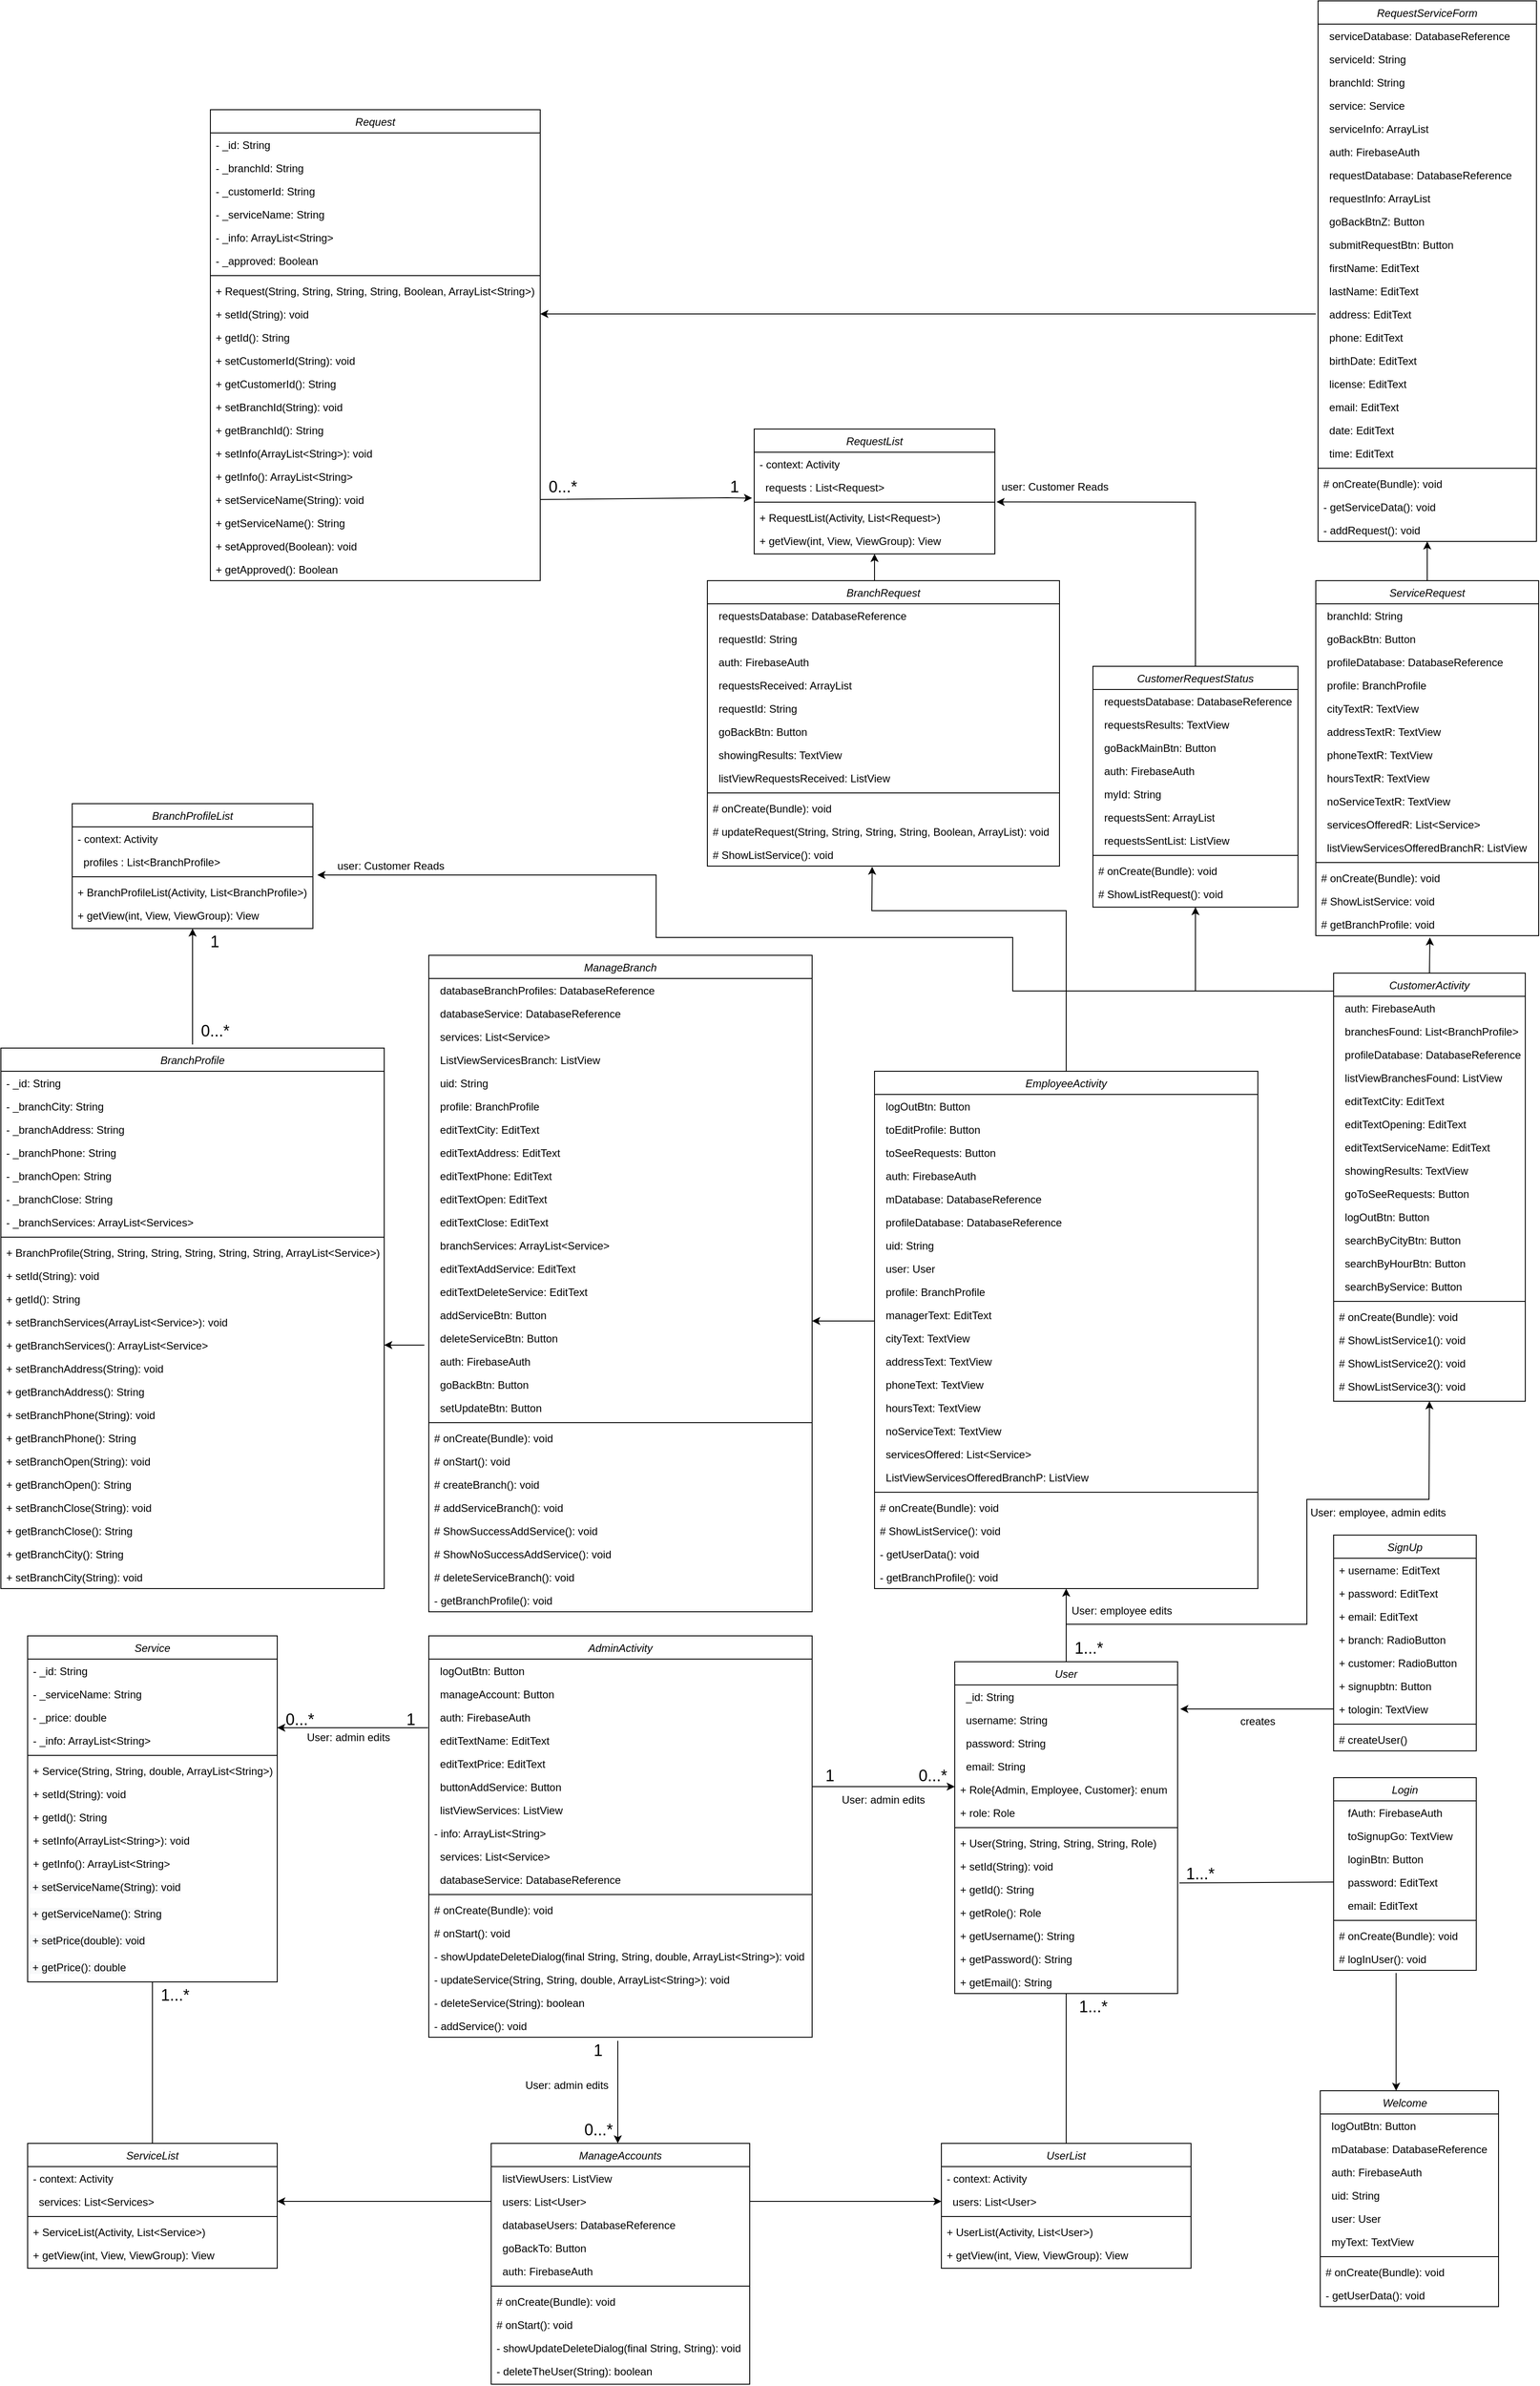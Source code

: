 <mxfile version="15.9.4" type="device"><diagram id="C5RBs43oDa-KdzZeNtuy" name="Page-1"><mxGraphModel dx="2031" dy="3534" grid="1" gridSize="10" guides="1" tooltips="1" connect="1" arrows="1" fold="1" page="1" pageScale="1" pageWidth="1920" pageHeight="1200" math="0" shadow="0"><root><mxCell id="WIyWlLk6GJQsqaUBKTNV-0"/><mxCell id="WIyWlLk6GJQsqaUBKTNV-1" parent="WIyWlLk6GJQsqaUBKTNV-0"/><mxCell id="zkfFHV4jXpPFQw0GAbJ--0" value="User" style="swimlane;fontStyle=2;align=center;verticalAlign=top;childLayout=stackLayout;horizontal=1;startSize=26;horizontalStack=0;resizeParent=1;resizeLast=0;collapsible=1;marginBottom=0;rounded=0;shadow=0;strokeWidth=1;fillColor=default;strokeColor=default;fontColor=default;" parent="WIyWlLk6GJQsqaUBKTNV-1" vertex="1"><mxGeometry x="1175" y="182" width="250" height="372" as="geometry"><mxRectangle x="230" y="140" width="160" height="26" as="alternateBounds"/></mxGeometry></mxCell><mxCell id="pcGWLD91Ke0rdfS-kElE-83" value="  _id: String" style="text;align=left;verticalAlign=top;spacingLeft=4;spacingRight=4;overflow=hidden;rotatable=0;points=[[0,0.5],[1,0.5]];portConstraint=eastwest;rounded=0;shadow=0;html=0;" parent="zkfFHV4jXpPFQw0GAbJ--0" vertex="1"><mxGeometry y="26" width="250" height="26" as="geometry"/></mxCell><mxCell id="zkfFHV4jXpPFQw0GAbJ--1" value="  username: String" style="text;align=left;verticalAlign=top;spacingLeft=4;spacingRight=4;overflow=hidden;rotatable=0;points=[[0,0.5],[1,0.5]];portConstraint=eastwest;" parent="zkfFHV4jXpPFQw0GAbJ--0" vertex="1"><mxGeometry y="52" width="250" height="26" as="geometry"/></mxCell><mxCell id="zkfFHV4jXpPFQw0GAbJ--2" value="  password: String" style="text;align=left;verticalAlign=top;spacingLeft=4;spacingRight=4;overflow=hidden;rotatable=0;points=[[0,0.5],[1,0.5]];portConstraint=eastwest;rounded=0;shadow=0;html=0;" parent="zkfFHV4jXpPFQw0GAbJ--0" vertex="1"><mxGeometry y="78" width="250" height="26" as="geometry"/></mxCell><mxCell id="zkfFHV4jXpPFQw0GAbJ--3" value="  email: String" style="text;align=left;verticalAlign=top;spacingLeft=4;spacingRight=4;overflow=hidden;rotatable=0;points=[[0,0.5],[1,0.5]];portConstraint=eastwest;rounded=0;shadow=0;html=0;" parent="zkfFHV4jXpPFQw0GAbJ--0" vertex="1"><mxGeometry y="104" width="250" height="26" as="geometry"/></mxCell><mxCell id="8GiPnpuOTCyW766AFIBO-80" value="+ Role{Admin, Employee, Customer}: enum" style="text;align=left;verticalAlign=top;spacingLeft=4;spacingRight=4;overflow=hidden;rotatable=0;points=[[0,0.5],[1,0.5]];portConstraint=eastwest;rounded=0;shadow=0;html=0;" parent="zkfFHV4jXpPFQw0GAbJ--0" vertex="1"><mxGeometry y="130" width="250" height="26" as="geometry"/></mxCell><mxCell id="8GiPnpuOTCyW766AFIBO-88" value="+ role: Role" style="text;align=left;verticalAlign=top;spacingLeft=4;spacingRight=4;overflow=hidden;rotatable=0;points=[[0,0.5],[1,0.5]];portConstraint=eastwest;rounded=0;shadow=0;html=0;" parent="zkfFHV4jXpPFQw0GAbJ--0" vertex="1"><mxGeometry y="156" width="250" height="26" as="geometry"/></mxCell><mxCell id="zkfFHV4jXpPFQw0GAbJ--4" value="" style="line;html=1;strokeWidth=1;align=left;verticalAlign=middle;spacingTop=-1;spacingLeft=3;spacingRight=3;rotatable=0;labelPosition=right;points=[];portConstraint=eastwest;" parent="zkfFHV4jXpPFQw0GAbJ--0" vertex="1"><mxGeometry y="182" width="250" height="8" as="geometry"/></mxCell><mxCell id="8GiPnpuOTCyW766AFIBO-37" value="+ User(String, String, String, String, Role)" style="text;align=left;verticalAlign=top;spacingLeft=4;spacingRight=4;overflow=hidden;rotatable=0;points=[[0,0.5],[1,0.5]];portConstraint=eastwest;" parent="zkfFHV4jXpPFQw0GAbJ--0" vertex="1"><mxGeometry y="190" width="250" height="26" as="geometry"/></mxCell><mxCell id="pcGWLD91Ke0rdfS-kElE-87" value="+ setId(String): void" style="text;align=left;verticalAlign=top;spacingLeft=4;spacingRight=4;overflow=hidden;rotatable=0;points=[[0,0.5],[1,0.5]];portConstraint=eastwest;" parent="zkfFHV4jXpPFQw0GAbJ--0" vertex="1"><mxGeometry y="216" width="250" height="26" as="geometry"/></mxCell><mxCell id="pcGWLD91Ke0rdfS-kElE-88" value="+ getId(): String" style="text;align=left;verticalAlign=top;spacingLeft=4;spacingRight=4;overflow=hidden;rotatable=0;points=[[0,0.5],[1,0.5]];portConstraint=eastwest;" parent="zkfFHV4jXpPFQw0GAbJ--0" vertex="1"><mxGeometry y="242" width="250" height="26" as="geometry"/></mxCell><mxCell id="zkfFHV4jXpPFQw0GAbJ--5" value="+ getRole(): Role" style="text;align=left;verticalAlign=top;spacingLeft=4;spacingRight=4;overflow=hidden;rotatable=0;points=[[0,0.5],[1,0.5]];portConstraint=eastwest;" parent="zkfFHV4jXpPFQw0GAbJ--0" vertex="1"><mxGeometry y="268" width="250" height="26" as="geometry"/></mxCell><mxCell id="8GiPnpuOTCyW766AFIBO-34" value="+ getUsername(): String" style="text;align=left;verticalAlign=top;spacingLeft=4;spacingRight=4;overflow=hidden;rotatable=0;points=[[0,0.5],[1,0.5]];portConstraint=eastwest;" parent="zkfFHV4jXpPFQw0GAbJ--0" vertex="1"><mxGeometry y="294" width="250" height="26" as="geometry"/></mxCell><mxCell id="8GiPnpuOTCyW766AFIBO-35" value="+ getPassword(): String" style="text;align=left;verticalAlign=top;spacingLeft=4;spacingRight=4;overflow=hidden;rotatable=0;points=[[0,0.5],[1,0.5]];portConstraint=eastwest;" parent="zkfFHV4jXpPFQw0GAbJ--0" vertex="1"><mxGeometry y="320" width="250" height="26" as="geometry"/></mxCell><mxCell id="8GiPnpuOTCyW766AFIBO-36" value="+ getEmail(): String" style="text;align=left;verticalAlign=top;spacingLeft=4;spacingRight=4;overflow=hidden;rotatable=0;points=[[0,0.5],[1,0.5]];portConstraint=eastwest;" parent="zkfFHV4jXpPFQw0GAbJ--0" vertex="1"><mxGeometry y="346" width="250" height="26" as="geometry"/></mxCell><mxCell id="8GiPnpuOTCyW766AFIBO-10" value="Welcome   " style="swimlane;fontStyle=2;align=center;verticalAlign=top;childLayout=stackLayout;horizontal=1;startSize=26;horizontalStack=0;resizeParent=1;resizeLast=0;collapsible=1;marginBottom=0;rounded=0;shadow=0;strokeWidth=1;fillColor=default;strokeColor=default;fontColor=default;" parent="WIyWlLk6GJQsqaUBKTNV-1" vertex="1"><mxGeometry x="1585" y="663" width="200" height="242" as="geometry"><mxRectangle x="230" y="140" width="160" height="26" as="alternateBounds"/></mxGeometry></mxCell><mxCell id="8GiPnpuOTCyW766AFIBO-86" value="  logOutBtn: Button" style="text;align=left;verticalAlign=top;spacingLeft=4;spacingRight=4;overflow=hidden;rotatable=0;points=[[0,0.5],[1,0.5]];portConstraint=eastwest;rounded=0;shadow=0;html=0;" parent="8GiPnpuOTCyW766AFIBO-10" vertex="1"><mxGeometry y="26" width="200" height="26" as="geometry"/></mxCell><mxCell id="pcGWLD91Ke0rdfS-kElE-91" value="  mDatabase: DatabaseReference" style="text;align=left;verticalAlign=top;spacingLeft=4;spacingRight=4;overflow=hidden;rotatable=0;points=[[0,0.5],[1,0.5]];portConstraint=eastwest;rounded=0;shadow=0;html=0;" parent="8GiPnpuOTCyW766AFIBO-10" vertex="1"><mxGeometry y="52" width="200" height="26" as="geometry"/></mxCell><mxCell id="pcGWLD91Ke0rdfS-kElE-90" value="  auth: FirebaseAuth" style="text;align=left;verticalAlign=top;spacingLeft=4;spacingRight=4;overflow=hidden;rotatable=0;points=[[0,0.5],[1,0.5]];portConstraint=eastwest;" parent="8GiPnpuOTCyW766AFIBO-10" vertex="1"><mxGeometry y="78" width="200" height="26" as="geometry"/></mxCell><mxCell id="BtlfT2-smDP7aRxAA6mF-91" value="  uid: String" style="text;align=left;verticalAlign=top;spacingLeft=4;spacingRight=4;overflow=hidden;rotatable=0;points=[[0,0.5],[1,0.5]];portConstraint=eastwest;" parent="8GiPnpuOTCyW766AFIBO-10" vertex="1"><mxGeometry y="104" width="200" height="26" as="geometry"/></mxCell><mxCell id="8GiPnpuOTCyW766AFIBO-85" value="  user: User" style="text;align=left;verticalAlign=top;spacingLeft=4;spacingRight=4;overflow=hidden;rotatable=0;points=[[0,0.5],[1,0.5]];portConstraint=eastwest;" parent="8GiPnpuOTCyW766AFIBO-10" vertex="1"><mxGeometry y="130" width="200" height="26" as="geometry"/></mxCell><mxCell id="8GiPnpuOTCyW766AFIBO-87" value="  myText: TextView" style="text;align=left;verticalAlign=top;spacingLeft=4;spacingRight=4;overflow=hidden;rotatable=0;points=[[0,0.5],[1,0.5]];portConstraint=eastwest;rounded=0;shadow=0;html=0;" parent="8GiPnpuOTCyW766AFIBO-10" vertex="1"><mxGeometry y="156" width="200" height="26" as="geometry"/></mxCell><mxCell id="8GiPnpuOTCyW766AFIBO-14" value="" style="line;html=1;strokeWidth=1;align=left;verticalAlign=middle;spacingTop=-1;spacingLeft=3;spacingRight=3;rotatable=0;labelPosition=right;points=[];portConstraint=eastwest;" parent="8GiPnpuOTCyW766AFIBO-10" vertex="1"><mxGeometry y="182" width="200" height="8" as="geometry"/></mxCell><mxCell id="pcGWLD91Ke0rdfS-kElE-92" value="# onCreate(Bundle): void" style="text;align=left;verticalAlign=top;spacingLeft=4;spacingRight=4;overflow=hidden;rotatable=0;points=[[0,0.5],[1,0.5]];portConstraint=eastwest;" parent="8GiPnpuOTCyW766AFIBO-10" vertex="1"><mxGeometry y="190" width="200" height="26" as="geometry"/></mxCell><mxCell id="8GiPnpuOTCyW766AFIBO-15" value="- getUserData(): void" style="text;align=left;verticalAlign=top;spacingLeft=4;spacingRight=4;overflow=hidden;rotatable=0;points=[[0,0.5],[1,0.5]];portConstraint=eastwest;" parent="8GiPnpuOTCyW766AFIBO-10" vertex="1"><mxGeometry y="216" width="200" height="26" as="geometry"/></mxCell><mxCell id="8GiPnpuOTCyW766AFIBO-16" value="Login" style="swimlane;fontStyle=2;align=center;verticalAlign=top;childLayout=stackLayout;horizontal=1;startSize=26;horizontalStack=0;resizeParent=1;resizeLast=0;collapsible=1;marginBottom=0;rounded=0;shadow=0;strokeWidth=1;fillColor=default;strokeColor=default;fontColor=default;" parent="WIyWlLk6GJQsqaUBKTNV-1" vertex="1"><mxGeometry x="1600" y="312" width="160" height="216" as="geometry"><mxRectangle x="230" y="140" width="160" height="26" as="alternateBounds"/></mxGeometry></mxCell><mxCell id="8GiPnpuOTCyW766AFIBO-32" value="   fAuth: FirebaseAuth" style="text;align=left;verticalAlign=top;spacingLeft=4;spacingRight=4;overflow=hidden;rotatable=0;points=[[0,0.5],[1,0.5]];portConstraint=eastwest;" parent="8GiPnpuOTCyW766AFIBO-16" vertex="1"><mxGeometry y="26" width="160" height="26" as="geometry"/></mxCell><mxCell id="8GiPnpuOTCyW766AFIBO-84" value="   toSignupGo: TextView" style="text;align=left;verticalAlign=top;spacingLeft=4;spacingRight=4;overflow=hidden;rotatable=0;points=[[0,0.5],[1,0.5]];portConstraint=eastwest;rounded=0;shadow=0;html=0;" parent="8GiPnpuOTCyW766AFIBO-16" vertex="1"><mxGeometry y="52" width="160" height="26" as="geometry"/></mxCell><mxCell id="8GiPnpuOTCyW766AFIBO-83" value="   loginBtn: Button" style="text;align=left;verticalAlign=top;spacingLeft=4;spacingRight=4;overflow=hidden;rotatable=0;points=[[0,0.5],[1,0.5]];portConstraint=eastwest;rounded=0;shadow=0;html=0;" parent="8GiPnpuOTCyW766AFIBO-16" vertex="1"><mxGeometry y="78" width="160" height="26" as="geometry"/></mxCell><mxCell id="8GiPnpuOTCyW766AFIBO-82" value="   password: EditText" style="text;align=left;verticalAlign=top;spacingLeft=4;spacingRight=4;overflow=hidden;rotatable=0;points=[[0,0.5],[1,0.5]];portConstraint=eastwest;rounded=0;shadow=0;html=0;" parent="8GiPnpuOTCyW766AFIBO-16" vertex="1"><mxGeometry y="104" width="160" height="26" as="geometry"/></mxCell><mxCell id="8GiPnpuOTCyW766AFIBO-81" value="   email: EditText" style="text;align=left;verticalAlign=top;spacingLeft=4;spacingRight=4;overflow=hidden;rotatable=0;points=[[0,0.5],[1,0.5]];portConstraint=eastwest;" parent="8GiPnpuOTCyW766AFIBO-16" vertex="1"><mxGeometry y="130" width="160" height="26" as="geometry"/></mxCell><mxCell id="8GiPnpuOTCyW766AFIBO-20" value="" style="line;html=1;strokeWidth=1;align=left;verticalAlign=middle;spacingTop=-1;spacingLeft=3;spacingRight=3;rotatable=0;labelPosition=right;points=[];portConstraint=eastwest;" parent="8GiPnpuOTCyW766AFIBO-16" vertex="1"><mxGeometry y="156" width="160" height="8" as="geometry"/></mxCell><mxCell id="pcGWLD91Ke0rdfS-kElE-89" value="# onCreate(Bundle): void" style="text;align=left;verticalAlign=top;spacingLeft=4;spacingRight=4;overflow=hidden;rotatable=0;points=[[0,0.5],[1,0.5]];portConstraint=eastwest;" parent="8GiPnpuOTCyW766AFIBO-16" vertex="1"><mxGeometry y="164" width="160" height="26" as="geometry"/></mxCell><mxCell id="8GiPnpuOTCyW766AFIBO-21" value="# logInUser(): void" style="text;align=left;verticalAlign=top;spacingLeft=4;spacingRight=4;overflow=hidden;rotatable=0;points=[[0,0.5],[1,0.5]];portConstraint=eastwest;" parent="8GiPnpuOTCyW766AFIBO-16" vertex="1"><mxGeometry y="190" width="160" height="26" as="geometry"/></mxCell><mxCell id="8GiPnpuOTCyW766AFIBO-22" value="SignUp" style="swimlane;fontStyle=2;align=center;verticalAlign=top;childLayout=stackLayout;horizontal=1;startSize=26;horizontalStack=0;resizeParent=1;resizeLast=0;collapsible=1;marginBottom=0;rounded=0;shadow=0;strokeWidth=1;fillColor=default;strokeColor=default;fontColor=default;" parent="WIyWlLk6GJQsqaUBKTNV-1" vertex="1"><mxGeometry x="1600" y="40" width="160" height="242" as="geometry"><mxRectangle x="230" y="140" width="160" height="26" as="alternateBounds"/></mxGeometry></mxCell><mxCell id="8GiPnpuOTCyW766AFIBO-23" value="+ username: EditText" style="text;align=left;verticalAlign=top;spacingLeft=4;spacingRight=4;overflow=hidden;rotatable=0;points=[[0,0.5],[1,0.5]];portConstraint=eastwest;" parent="8GiPnpuOTCyW766AFIBO-22" vertex="1"><mxGeometry y="26" width="160" height="26" as="geometry"/></mxCell><mxCell id="8GiPnpuOTCyW766AFIBO-24" value="+ password: EditText" style="text;align=left;verticalAlign=top;spacingLeft=4;spacingRight=4;overflow=hidden;rotatable=0;points=[[0,0.5],[1,0.5]];portConstraint=eastwest;rounded=0;shadow=0;html=0;" parent="8GiPnpuOTCyW766AFIBO-22" vertex="1"><mxGeometry y="52" width="160" height="26" as="geometry"/></mxCell><mxCell id="8GiPnpuOTCyW766AFIBO-25" value="+ email: EditText" style="text;align=left;verticalAlign=top;spacingLeft=4;spacingRight=4;overflow=hidden;rotatable=0;points=[[0,0.5],[1,0.5]];portConstraint=eastwest;rounded=0;shadow=0;html=0;" parent="8GiPnpuOTCyW766AFIBO-22" vertex="1"><mxGeometry y="78" width="160" height="26" as="geometry"/></mxCell><mxCell id="8GiPnpuOTCyW766AFIBO-28" value="+ branch: RadioButton" style="text;align=left;verticalAlign=top;spacingLeft=4;spacingRight=4;overflow=hidden;rotatable=0;points=[[0,0.5],[1,0.5]];portConstraint=eastwest;rounded=0;shadow=0;html=0;" parent="8GiPnpuOTCyW766AFIBO-22" vertex="1"><mxGeometry y="104" width="160" height="26" as="geometry"/></mxCell><mxCell id="8GiPnpuOTCyW766AFIBO-77" value="+ customer: RadioButton" style="text;align=left;verticalAlign=top;spacingLeft=4;spacingRight=4;overflow=hidden;rotatable=0;points=[[0,0.5],[1,0.5]];portConstraint=eastwest;rounded=0;shadow=0;html=0;" parent="8GiPnpuOTCyW766AFIBO-22" vertex="1"><mxGeometry y="130" width="160" height="26" as="geometry"/></mxCell><mxCell id="8GiPnpuOTCyW766AFIBO-78" value="+ signupbtn: Button" style="text;align=left;verticalAlign=top;spacingLeft=4;spacingRight=4;overflow=hidden;rotatable=0;points=[[0,0.5],[1,0.5]];portConstraint=eastwest;rounded=0;shadow=0;html=0;" parent="8GiPnpuOTCyW766AFIBO-22" vertex="1"><mxGeometry y="156" width="160" height="26" as="geometry"/></mxCell><mxCell id="8GiPnpuOTCyW766AFIBO-79" value="+ tologin: TextView" style="text;align=left;verticalAlign=top;spacingLeft=4;spacingRight=4;overflow=hidden;rotatable=0;points=[[0,0.5],[1,0.5]];portConstraint=eastwest;rounded=0;shadow=0;html=0;" parent="8GiPnpuOTCyW766AFIBO-22" vertex="1"><mxGeometry y="182" width="160" height="26" as="geometry"/></mxCell><mxCell id="8GiPnpuOTCyW766AFIBO-26" value="" style="line;html=1;strokeWidth=1;align=left;verticalAlign=middle;spacingTop=-1;spacingLeft=3;spacingRight=3;rotatable=0;labelPosition=right;points=[];portConstraint=eastwest;" parent="8GiPnpuOTCyW766AFIBO-22" vertex="1"><mxGeometry y="208" width="160" height="8" as="geometry"/></mxCell><mxCell id="8GiPnpuOTCyW766AFIBO-27" value="# createUser()" style="text;align=left;verticalAlign=top;spacingLeft=4;spacingRight=4;overflow=hidden;rotatable=0;points=[[0,0.5],[1,0.5]];portConstraint=eastwest;" parent="8GiPnpuOTCyW766AFIBO-22" vertex="1"><mxGeometry y="216" width="160" height="26" as="geometry"/></mxCell><mxCell id="B-ercKwVMqmwkQ9_gG0z-3" value="1...*" style="text;html=1;align=center;verticalAlign=middle;resizable=0;points=[];autosize=1;strokeColor=none;fillColor=none;fontSize=18;fontColor=default;" parent="WIyWlLk6GJQsqaUBKTNV-1" vertex="1"><mxGeometry x="1425" y="405" width="50" height="30" as="geometry"/></mxCell><mxCell id="pcGWLD91Ke0rdfS-kElE-0" value="Service" style="swimlane;fontStyle=2;align=center;verticalAlign=top;childLayout=stackLayout;horizontal=1;startSize=26;horizontalStack=0;resizeParent=1;resizeLast=0;collapsible=1;marginBottom=0;rounded=0;shadow=0;strokeWidth=1;fillColor=default;strokeColor=default;fontColor=default;" parent="WIyWlLk6GJQsqaUBKTNV-1" vertex="1"><mxGeometry x="135" y="153" width="280" height="388" as="geometry"><mxRectangle x="230" y="140" width="160" height="26" as="alternateBounds"/></mxGeometry></mxCell><mxCell id="pcGWLD91Ke0rdfS-kElE-1" value="- _id: String" style="text;align=left;verticalAlign=top;spacingLeft=4;spacingRight=4;overflow=hidden;rotatable=0;points=[[0,0.5],[1,0.5]];portConstraint=eastwest;" parent="pcGWLD91Ke0rdfS-kElE-0" vertex="1"><mxGeometry y="26" width="280" height="26" as="geometry"/></mxCell><mxCell id="pcGWLD91Ke0rdfS-kElE-2" value="- _serviceName: String" style="text;align=left;verticalAlign=top;spacingLeft=4;spacingRight=4;overflow=hidden;rotatable=0;points=[[0,0.5],[1,0.5]];portConstraint=eastwest;rounded=0;shadow=0;html=0;" parent="pcGWLD91Ke0rdfS-kElE-0" vertex="1"><mxGeometry y="52" width="280" height="26" as="geometry"/></mxCell><mxCell id="pcGWLD91Ke0rdfS-kElE-3" value="- _price: double" style="text;align=left;verticalAlign=top;spacingLeft=4;spacingRight=4;overflow=hidden;rotatable=0;points=[[0,0.5],[1,0.5]];portConstraint=eastwest;rounded=0;shadow=0;html=0;" parent="pcGWLD91Ke0rdfS-kElE-0" vertex="1"><mxGeometry y="78" width="280" height="26" as="geometry"/></mxCell><mxCell id="pcGWLD91Ke0rdfS-kElE-4" value="- _info: ArrayList&lt;String&gt;" style="text;align=left;verticalAlign=top;spacingLeft=4;spacingRight=4;overflow=hidden;rotatable=0;points=[[0,0.5],[1,0.5]];portConstraint=eastwest;rounded=0;shadow=0;html=0;fontColor=default;" parent="pcGWLD91Ke0rdfS-kElE-0" vertex="1"><mxGeometry y="104" width="280" height="26" as="geometry"/></mxCell><mxCell id="pcGWLD91Ke0rdfS-kElE-6" value="" style="line;html=1;strokeWidth=1;align=left;verticalAlign=middle;spacingTop=-1;spacingLeft=3;spacingRight=3;rotatable=0;labelPosition=right;points=[];portConstraint=eastwest;" parent="pcGWLD91Ke0rdfS-kElE-0" vertex="1"><mxGeometry y="130" width="280" height="8" as="geometry"/></mxCell><mxCell id="pcGWLD91Ke0rdfS-kElE-7" value="+ Service(String, String, double, ArrayList&lt;String&gt;)" style="text;align=left;verticalAlign=top;spacingLeft=4;spacingRight=4;overflow=hidden;rotatable=0;points=[[0,0.5],[1,0.5]];portConstraint=eastwest;" parent="pcGWLD91Ke0rdfS-kElE-0" vertex="1"><mxGeometry y="138" width="280" height="26" as="geometry"/></mxCell><mxCell id="pcGWLD91Ke0rdfS-kElE-8" value="+ setId(String): void" style="text;align=left;verticalAlign=top;spacingLeft=4;spacingRight=4;overflow=hidden;rotatable=0;points=[[0,0.5],[1,0.5]];portConstraint=eastwest;" parent="pcGWLD91Ke0rdfS-kElE-0" vertex="1"><mxGeometry y="164" width="280" height="26" as="geometry"/></mxCell><mxCell id="pcGWLD91Ke0rdfS-kElE-9" value="+ getId(): String" style="text;align=left;verticalAlign=top;spacingLeft=4;spacingRight=4;overflow=hidden;rotatable=0;points=[[0,0.5],[1,0.5]];portConstraint=eastwest;" parent="pcGWLD91Ke0rdfS-kElE-0" vertex="1"><mxGeometry y="190" width="280" height="26" as="geometry"/></mxCell><mxCell id="pcGWLD91Ke0rdfS-kElE-10" value="+ setInfo(ArrayList&lt;String&gt;): void" style="text;align=left;verticalAlign=top;spacingLeft=4;spacingRight=4;overflow=hidden;rotatable=0;points=[[0,0.5],[1,0.5]];portConstraint=eastwest;" parent="pcGWLD91Ke0rdfS-kElE-0" vertex="1"><mxGeometry y="216" width="280" height="26" as="geometry"/></mxCell><mxCell id="pcGWLD91Ke0rdfS-kElE-11" value="+ getInfo(): ArrayList&lt;String&gt;" style="text;align=left;verticalAlign=top;spacingLeft=4;spacingRight=4;overflow=hidden;rotatable=0;points=[[0,0.5],[1,0.5]];portConstraint=eastwest;" parent="pcGWLD91Ke0rdfS-kElE-0" vertex="1"><mxGeometry y="242" width="280" height="26" as="geometry"/></mxCell><mxCell id="pcGWLD91Ke0rdfS-kElE-12" value="&lt;span style=&quot;color: rgb(0 , 0 , 0) ; font-family: &amp;#34;helvetica&amp;#34; ; font-size: 12px ; font-style: normal ; font-weight: 400 ; letter-spacing: normal ; text-align: left ; text-indent: 0px ; text-transform: none ; word-spacing: 0px ; background-color: rgb(248 , 249 , 250) ; display: inline ; float: none&quot;&gt;&amp;nbsp;+ setServiceName(String): void&lt;/span&gt;" style="text;whiteSpace=wrap;html=1;" parent="pcGWLD91Ke0rdfS-kElE-0" vertex="1"><mxGeometry y="268" width="280" height="30" as="geometry"/></mxCell><mxCell id="pcGWLD91Ke0rdfS-kElE-13" value="&lt;span style=&quot;color: rgb(0 , 0 , 0) ; font-family: &amp;#34;helvetica&amp;#34; ; font-size: 12px ; font-style: normal ; font-weight: 400 ; letter-spacing: normal ; text-align: left ; text-indent: 0px ; text-transform: none ; word-spacing: 0px ; background-color: rgb(248 , 249 , 250) ; display: inline ; float: none&quot;&gt;&amp;nbsp;+ getServiceName(): String&lt;/span&gt;" style="text;whiteSpace=wrap;html=1;" parent="pcGWLD91Ke0rdfS-kElE-0" vertex="1"><mxGeometry y="298" width="280" height="30" as="geometry"/></mxCell><mxCell id="pcGWLD91Ke0rdfS-kElE-14" value="&lt;span style=&quot;color: rgb(0 , 0 , 0) ; font-family: &amp;#34;helvetica&amp;#34; ; font-size: 12px ; font-style: normal ; font-weight: 400 ; letter-spacing: normal ; text-align: left ; text-indent: 0px ; text-transform: none ; word-spacing: 0px ; background-color: rgb(248 , 249 , 250) ; display: inline ; float: none&quot;&gt;&amp;nbsp;+ setPrice(double): void&lt;/span&gt;" style="text;whiteSpace=wrap;html=1;" parent="pcGWLD91Ke0rdfS-kElE-0" vertex="1"><mxGeometry y="328" width="280" height="30" as="geometry"/></mxCell><mxCell id="pcGWLD91Ke0rdfS-kElE-15" value="&lt;span style=&quot;color: rgb(0 , 0 , 0) ; font-family: &amp;#34;helvetica&amp;#34; ; font-size: 12px ; font-style: normal ; font-weight: 400 ; letter-spacing: normal ; text-align: left ; text-indent: 0px ; text-transform: none ; word-spacing: 0px ; background-color: rgb(248 , 249 , 250) ; display: inline ; float: none&quot;&gt;&amp;nbsp;+ getPrice(): double&lt;/span&gt;" style="text;whiteSpace=wrap;html=1;" parent="pcGWLD91Ke0rdfS-kElE-0" vertex="1"><mxGeometry y="358" width="280" height="30" as="geometry"/></mxCell><mxCell id="pcGWLD91Ke0rdfS-kElE-16" value="ServiceList" style="swimlane;fontStyle=2;align=center;verticalAlign=top;childLayout=stackLayout;horizontal=1;startSize=26;horizontalStack=0;resizeParent=1;resizeLast=0;collapsible=1;marginBottom=0;rounded=0;shadow=0;strokeWidth=1;fillColor=default;strokeColor=default;fontColor=default;" parent="WIyWlLk6GJQsqaUBKTNV-1" vertex="1"><mxGeometry x="135" y="722" width="280" height="140" as="geometry"><mxRectangle x="230" y="140" width="160" height="26" as="alternateBounds"/></mxGeometry></mxCell><mxCell id="pcGWLD91Ke0rdfS-kElE-17" value="- context: Activity" style="text;align=left;verticalAlign=top;spacingLeft=4;spacingRight=4;overflow=hidden;rotatable=0;points=[[0,0.5],[1,0.5]];portConstraint=eastwest;" parent="pcGWLD91Ke0rdfS-kElE-16" vertex="1"><mxGeometry y="26" width="280" height="26" as="geometry"/></mxCell><mxCell id="pcGWLD91Ke0rdfS-kElE-20" value="  services: List&lt;Services&gt;" style="text;align=left;verticalAlign=top;spacingLeft=4;spacingRight=4;overflow=hidden;rotatable=0;points=[[0,0.5],[1,0.5]];portConstraint=eastwest;rounded=0;shadow=0;html=0;" parent="pcGWLD91Ke0rdfS-kElE-16" vertex="1"><mxGeometry y="52" width="280" height="26" as="geometry"/></mxCell><mxCell id="pcGWLD91Ke0rdfS-kElE-21" value="" style="line;html=1;strokeWidth=1;align=left;verticalAlign=middle;spacingTop=-1;spacingLeft=3;spacingRight=3;rotatable=0;labelPosition=right;points=[];portConstraint=eastwest;" parent="pcGWLD91Ke0rdfS-kElE-16" vertex="1"><mxGeometry y="78" width="280" height="8" as="geometry"/></mxCell><mxCell id="pcGWLD91Ke0rdfS-kElE-22" value="+ ServiceList(Activity, List&lt;Service&gt;)" style="text;align=left;verticalAlign=top;spacingLeft=4;spacingRight=4;overflow=hidden;rotatable=0;points=[[0,0.5],[1,0.5]];portConstraint=eastwest;" parent="pcGWLD91Ke0rdfS-kElE-16" vertex="1"><mxGeometry y="86" width="280" height="26" as="geometry"/></mxCell><mxCell id="pcGWLD91Ke0rdfS-kElE-24" value="+ getView(int, View, ViewGroup): View" style="text;align=left;verticalAlign=top;spacingLeft=4;spacingRight=4;overflow=hidden;rotatable=0;points=[[0,0.5],[1,0.5]];portConstraint=eastwest;" parent="pcGWLD91Ke0rdfS-kElE-16" vertex="1"><mxGeometry y="112" width="280" height="26" as="geometry"/></mxCell><mxCell id="pcGWLD91Ke0rdfS-kElE-31" value="UserList" style="swimlane;fontStyle=2;align=center;verticalAlign=top;childLayout=stackLayout;horizontal=1;startSize=26;horizontalStack=0;resizeParent=1;resizeLast=0;collapsible=1;marginBottom=0;rounded=0;shadow=0;strokeWidth=1;fillColor=default;strokeColor=default;fontColor=default;" parent="WIyWlLk6GJQsqaUBKTNV-1" vertex="1"><mxGeometry x="1160" y="722" width="280" height="140" as="geometry"><mxRectangle x="230" y="140" width="160" height="26" as="alternateBounds"/></mxGeometry></mxCell><mxCell id="pcGWLD91Ke0rdfS-kElE-32" value="- context: Activity" style="text;align=left;verticalAlign=top;spacingLeft=4;spacingRight=4;overflow=hidden;rotatable=0;points=[[0,0.5],[1,0.5]];portConstraint=eastwest;" parent="pcGWLD91Ke0rdfS-kElE-31" vertex="1"><mxGeometry y="26" width="280" height="26" as="geometry"/></mxCell><mxCell id="pcGWLD91Ke0rdfS-kElE-33" value="  users: List&lt;User&gt;" style="text;align=left;verticalAlign=top;spacingLeft=4;spacingRight=4;overflow=hidden;rotatable=0;points=[[0,0.5],[1,0.5]];portConstraint=eastwest;rounded=0;shadow=0;html=0;" parent="pcGWLD91Ke0rdfS-kElE-31" vertex="1"><mxGeometry y="52" width="280" height="26" as="geometry"/></mxCell><mxCell id="pcGWLD91Ke0rdfS-kElE-34" value="" style="line;html=1;strokeWidth=1;align=left;verticalAlign=middle;spacingTop=-1;spacingLeft=3;spacingRight=3;rotatable=0;labelPosition=right;points=[];portConstraint=eastwest;" parent="pcGWLD91Ke0rdfS-kElE-31" vertex="1"><mxGeometry y="78" width="280" height="8" as="geometry"/></mxCell><mxCell id="pcGWLD91Ke0rdfS-kElE-35" value="+ UserList(Activity, List&lt;User&gt;)" style="text;align=left;verticalAlign=top;spacingLeft=4;spacingRight=4;overflow=hidden;rotatable=0;points=[[0,0.5],[1,0.5]];portConstraint=eastwest;" parent="pcGWLD91Ke0rdfS-kElE-31" vertex="1"><mxGeometry y="86" width="280" height="26" as="geometry"/></mxCell><mxCell id="pcGWLD91Ke0rdfS-kElE-36" value="+ getView(int, View, ViewGroup): View" style="text;align=left;verticalAlign=top;spacingLeft=4;spacingRight=4;overflow=hidden;rotatable=0;points=[[0,0.5],[1,0.5]];portConstraint=eastwest;" parent="pcGWLD91Ke0rdfS-kElE-31" vertex="1"><mxGeometry y="112" width="280" height="26" as="geometry"/></mxCell><mxCell id="pcGWLD91Ke0rdfS-kElE-37" value="ManageAccounts" style="swimlane;fontStyle=2;align=center;verticalAlign=top;childLayout=stackLayout;horizontal=1;startSize=26;horizontalStack=0;resizeParent=1;resizeLast=0;collapsible=1;marginBottom=0;rounded=0;shadow=0;strokeWidth=1;fillColor=default;strokeColor=default;fontColor=default;" parent="WIyWlLk6GJQsqaUBKTNV-1" vertex="1"><mxGeometry x="655" y="722" width="290" height="270" as="geometry"><mxRectangle x="230" y="140" width="160" height="26" as="alternateBounds"/></mxGeometry></mxCell><mxCell id="pcGWLD91Ke0rdfS-kElE-38" value="  listViewUsers: ListView" style="text;align=left;verticalAlign=top;spacingLeft=4;spacingRight=4;overflow=hidden;rotatable=0;points=[[0,0.5],[1,0.5]];portConstraint=eastwest;" parent="pcGWLD91Ke0rdfS-kElE-37" vertex="1"><mxGeometry y="26" width="290" height="26" as="geometry"/></mxCell><mxCell id="pcGWLD91Ke0rdfS-kElE-39" value="  users: List&lt;User&gt;" style="text;align=left;verticalAlign=top;spacingLeft=4;spacingRight=4;overflow=hidden;rotatable=0;points=[[0,0.5],[1,0.5]];portConstraint=eastwest;rounded=0;shadow=0;html=0;" parent="pcGWLD91Ke0rdfS-kElE-37" vertex="1"><mxGeometry y="52" width="290" height="26" as="geometry"/></mxCell><mxCell id="pcGWLD91Ke0rdfS-kElE-40" value="  databaseUsers: DatabaseReference" style="text;align=left;verticalAlign=top;spacingLeft=4;spacingRight=4;overflow=hidden;rotatable=0;points=[[0,0.5],[1,0.5]];portConstraint=eastwest;rounded=0;shadow=0;html=0;" parent="pcGWLD91Ke0rdfS-kElE-37" vertex="1"><mxGeometry y="78" width="290" height="26" as="geometry"/></mxCell><mxCell id="pcGWLD91Ke0rdfS-kElE-41" value="  goBackTo: Button" style="text;align=left;verticalAlign=top;spacingLeft=4;spacingRight=4;overflow=hidden;rotatable=0;points=[[0,0.5],[1,0.5]];portConstraint=eastwest;rounded=0;shadow=0;html=0;" parent="pcGWLD91Ke0rdfS-kElE-37" vertex="1"><mxGeometry y="104" width="290" height="26" as="geometry"/></mxCell><mxCell id="pcGWLD91Ke0rdfS-kElE-52" value="  auth: FirebaseAuth" style="text;align=left;verticalAlign=top;spacingLeft=4;spacingRight=4;overflow=hidden;rotatable=0;points=[[0,0.5],[1,0.5]];portConstraint=eastwest;rounded=0;shadow=0;html=0;" parent="pcGWLD91Ke0rdfS-kElE-37" vertex="1"><mxGeometry y="130" width="290" height="26" as="geometry"/></mxCell><mxCell id="pcGWLD91Ke0rdfS-kElE-42" value="" style="line;html=1;strokeWidth=1;align=left;verticalAlign=middle;spacingTop=-1;spacingLeft=3;spacingRight=3;rotatable=0;labelPosition=right;points=[];portConstraint=eastwest;" parent="pcGWLD91Ke0rdfS-kElE-37" vertex="1"><mxGeometry y="156" width="290" height="8" as="geometry"/></mxCell><mxCell id="pcGWLD91Ke0rdfS-kElE-43" value="# onCreate(Bundle): void" style="text;align=left;verticalAlign=top;spacingLeft=4;spacingRight=4;overflow=hidden;rotatable=0;points=[[0,0.5],[1,0.5]];portConstraint=eastwest;" parent="pcGWLD91Ke0rdfS-kElE-37" vertex="1"><mxGeometry y="164" width="290" height="26" as="geometry"/></mxCell><mxCell id="pcGWLD91Ke0rdfS-kElE-44" value="# onStart(): void" style="text;align=left;verticalAlign=top;spacingLeft=4;spacingRight=4;overflow=hidden;rotatable=0;points=[[0,0.5],[1,0.5]];portConstraint=eastwest;" parent="pcGWLD91Ke0rdfS-kElE-37" vertex="1"><mxGeometry y="190" width="290" height="26" as="geometry"/></mxCell><mxCell id="pcGWLD91Ke0rdfS-kElE-45" value="- showUpdateDeleteDialog(final String, String): void" style="text;align=left;verticalAlign=top;spacingLeft=4;spacingRight=4;overflow=hidden;rotatable=0;points=[[0,0.5],[1,0.5]];portConstraint=eastwest;" parent="pcGWLD91Ke0rdfS-kElE-37" vertex="1"><mxGeometry y="216" width="290" height="26" as="geometry"/></mxCell><mxCell id="pcGWLD91Ke0rdfS-kElE-46" value="- deleteTheUser(String): boolean" style="text;align=left;verticalAlign=top;spacingLeft=4;spacingRight=4;overflow=hidden;rotatable=0;points=[[0,0.5],[1,0.5]];portConstraint=eastwest;" parent="pcGWLD91Ke0rdfS-kElE-37" vertex="1"><mxGeometry y="242" width="290" height="26" as="geometry"/></mxCell><mxCell id="pcGWLD91Ke0rdfS-kElE-53" value="AdminActivity" style="swimlane;fontStyle=2;align=center;verticalAlign=top;childLayout=stackLayout;horizontal=1;startSize=26;horizontalStack=0;resizeParent=1;resizeLast=0;collapsible=1;marginBottom=0;rounded=0;shadow=0;strokeWidth=1;fillColor=default;strokeColor=default;fontColor=default;" parent="WIyWlLk6GJQsqaUBKTNV-1" vertex="1"><mxGeometry x="585" y="153" width="430" height="450" as="geometry"><mxRectangle x="230" y="140" width="160" height="26" as="alternateBounds"/></mxGeometry></mxCell><mxCell id="pcGWLD91Ke0rdfS-kElE-54" value="  logOutBtn: Button" style="text;align=left;verticalAlign=top;spacingLeft=4;spacingRight=4;overflow=hidden;rotatable=0;points=[[0,0.5],[1,0.5]];portConstraint=eastwest;" parent="pcGWLD91Ke0rdfS-kElE-53" vertex="1"><mxGeometry y="26" width="430" height="26" as="geometry"/></mxCell><mxCell id="pcGWLD91Ke0rdfS-kElE-68" value="  manageAccount: Button" style="text;align=left;verticalAlign=top;spacingLeft=4;spacingRight=4;overflow=hidden;rotatable=0;points=[[0,0.5],[1,0.5]];portConstraint=eastwest;" parent="pcGWLD91Ke0rdfS-kElE-53" vertex="1"><mxGeometry y="52" width="430" height="26" as="geometry"/></mxCell><mxCell id="pcGWLD91Ke0rdfS-kElE-69" value="  auth: FirebaseAuth" style="text;align=left;verticalAlign=top;spacingLeft=4;spacingRight=4;overflow=hidden;rotatable=0;points=[[0,0.5],[1,0.5]];portConstraint=eastwest;rounded=0;shadow=0;html=0;" parent="pcGWLD91Ke0rdfS-kElE-53" vertex="1"><mxGeometry y="78" width="430" height="26" as="geometry"/></mxCell><mxCell id="pcGWLD91Ke0rdfS-kElE-70" value="  editTextName: EditText" style="text;align=left;verticalAlign=top;spacingLeft=4;spacingRight=4;overflow=hidden;rotatable=0;points=[[0,0.5],[1,0.5]];portConstraint=eastwest;rounded=0;shadow=0;html=0;" parent="pcGWLD91Ke0rdfS-kElE-53" vertex="1"><mxGeometry y="104" width="430" height="26" as="geometry"/></mxCell><mxCell id="pcGWLD91Ke0rdfS-kElE-71" value="  editTextPrice: EditText" style="text;align=left;verticalAlign=top;spacingLeft=4;spacingRight=4;overflow=hidden;rotatable=0;points=[[0,0.5],[1,0.5]];portConstraint=eastwest;rounded=0;shadow=0;html=0;" parent="pcGWLD91Ke0rdfS-kElE-53" vertex="1"><mxGeometry y="130" width="430" height="26" as="geometry"/></mxCell><mxCell id="pcGWLD91Ke0rdfS-kElE-72" value="  buttonAddService: Button" style="text;align=left;verticalAlign=top;spacingLeft=4;spacingRight=4;overflow=hidden;rotatable=0;points=[[0,0.5],[1,0.5]];portConstraint=eastwest;" parent="pcGWLD91Ke0rdfS-kElE-53" vertex="1"><mxGeometry y="156" width="430" height="26" as="geometry"/></mxCell><mxCell id="pcGWLD91Ke0rdfS-kElE-73" value="  listViewServices: ListView" style="text;align=left;verticalAlign=top;spacingLeft=4;spacingRight=4;overflow=hidden;rotatable=0;points=[[0,0.5],[1,0.5]];portConstraint=eastwest;" parent="pcGWLD91Ke0rdfS-kElE-53" vertex="1"><mxGeometry y="182" width="430" height="26" as="geometry"/></mxCell><mxCell id="pcGWLD91Ke0rdfS-kElE-74" value="- info: ArrayList&lt;String&gt;" style="text;align=left;verticalAlign=top;spacingLeft=4;spacingRight=4;overflow=hidden;rotatable=0;points=[[0,0.5],[1,0.5]];portConstraint=eastwest;" parent="pcGWLD91Ke0rdfS-kElE-53" vertex="1"><mxGeometry y="208" width="430" height="26" as="geometry"/></mxCell><mxCell id="pcGWLD91Ke0rdfS-kElE-75" value="  services: List&lt;Service&gt;" style="text;align=left;verticalAlign=top;spacingLeft=4;spacingRight=4;overflow=hidden;rotatable=0;points=[[0,0.5],[1,0.5]];portConstraint=eastwest;" parent="pcGWLD91Ke0rdfS-kElE-53" vertex="1"><mxGeometry y="234" width="430" height="26" as="geometry"/></mxCell><mxCell id="pcGWLD91Ke0rdfS-kElE-76" value="  databaseService: DatabaseReference" style="text;align=left;verticalAlign=top;spacingLeft=4;spacingRight=4;overflow=hidden;rotatable=0;points=[[0,0.5],[1,0.5]];portConstraint=eastwest;rounded=0;shadow=0;html=0;" parent="pcGWLD91Ke0rdfS-kElE-53" vertex="1"><mxGeometry y="260" width="430" height="26" as="geometry"/></mxCell><mxCell id="pcGWLD91Ke0rdfS-kElE-58" value="" style="line;html=1;strokeWidth=1;align=left;verticalAlign=middle;spacingTop=-1;spacingLeft=3;spacingRight=3;rotatable=0;labelPosition=right;points=[];portConstraint=eastwest;" parent="pcGWLD91Ke0rdfS-kElE-53" vertex="1"><mxGeometry y="286" width="430" height="8" as="geometry"/></mxCell><mxCell id="pcGWLD91Ke0rdfS-kElE-77" value="# onCreate(Bundle): void" style="text;align=left;verticalAlign=top;spacingLeft=4;spacingRight=4;overflow=hidden;rotatable=0;points=[[0,0.5],[1,0.5]];portConstraint=eastwest;" parent="pcGWLD91Ke0rdfS-kElE-53" vertex="1"><mxGeometry y="294" width="430" height="26" as="geometry"/></mxCell><mxCell id="pcGWLD91Ke0rdfS-kElE-78" value="# onStart(): void" style="text;align=left;verticalAlign=top;spacingLeft=4;spacingRight=4;overflow=hidden;rotatable=0;points=[[0,0.5],[1,0.5]];portConstraint=eastwest;" parent="pcGWLD91Ke0rdfS-kElE-53" vertex="1"><mxGeometry y="320" width="430" height="26" as="geometry"/></mxCell><mxCell id="pcGWLD91Ke0rdfS-kElE-79" value="- showUpdateDeleteDialog(final String, String, double, ArrayList&lt;String&gt;): void" style="text;align=left;verticalAlign=top;spacingLeft=4;spacingRight=4;overflow=hidden;rotatable=0;points=[[0,0.5],[1,0.5]];portConstraint=eastwest;" parent="pcGWLD91Ke0rdfS-kElE-53" vertex="1"><mxGeometry y="346" width="430" height="26" as="geometry"/></mxCell><mxCell id="pcGWLD91Ke0rdfS-kElE-80" value="- updateService(String, String, double, ArrayList&lt;String&gt;): void" style="text;align=left;verticalAlign=top;spacingLeft=4;spacingRight=4;overflow=hidden;rotatable=0;points=[[0,0.5],[1,0.5]];portConstraint=eastwest;" parent="pcGWLD91Ke0rdfS-kElE-53" vertex="1"><mxGeometry y="372" width="430" height="26" as="geometry"/></mxCell><mxCell id="pcGWLD91Ke0rdfS-kElE-81" value="- deleteService(String): boolean" style="text;align=left;verticalAlign=top;spacingLeft=4;spacingRight=4;overflow=hidden;rotatable=0;points=[[0,0.5],[1,0.5]];portConstraint=eastwest;" parent="pcGWLD91Ke0rdfS-kElE-53" vertex="1"><mxGeometry y="398" width="430" height="26" as="geometry"/></mxCell><mxCell id="pcGWLD91Ke0rdfS-kElE-82" value="- addService(): void" style="text;align=left;verticalAlign=top;spacingLeft=4;spacingRight=4;overflow=hidden;rotatable=0;points=[[0,0.5],[1,0.5]];portConstraint=eastwest;" parent="pcGWLD91Ke0rdfS-kElE-53" vertex="1"><mxGeometry y="424" width="430" height="26" as="geometry"/></mxCell><mxCell id="pcGWLD91Ke0rdfS-kElE-93" value="" style="endArrow=classic;html=1;rounded=0;edgeStyle=orthogonalEdgeStyle;exitX=0.438;exitY=1.115;exitDx=0;exitDy=0;exitPerimeter=0;strokeColor=default;labelBackgroundColor=default;fontColor=default;" parent="WIyWlLk6GJQsqaUBKTNV-1" source="8GiPnpuOTCyW766AFIBO-21" target="8GiPnpuOTCyW766AFIBO-10" edge="1"><mxGeometry width="50" height="50" relative="1" as="geometry"><mxPoint x="1875" y="732" as="sourcePoint"/><mxPoint x="1925" y="682" as="targetPoint"/><Array as="points"><mxPoint x="1670" y="543"/><mxPoint x="1670" y="543"/></Array></mxGeometry></mxCell><mxCell id="b9H-HpO5WWA8f8-GV63p-7" value="" style="endArrow=none;html=1;rounded=0;labelBackgroundColor=default;fontColor=default;strokeColor=default;exitX=0.5;exitY=0;exitDx=0;exitDy=0;" parent="WIyWlLk6GJQsqaUBKTNV-1" source="pcGWLD91Ke0rdfS-kElE-31" target="8GiPnpuOTCyW766AFIBO-36" edge="1"><mxGeometry width="50" height="50" relative="1" as="geometry"><mxPoint x="1350" y="677" as="sourcePoint"/><mxPoint x="1400" y="627" as="targetPoint"/></mxGeometry></mxCell><mxCell id="b9H-HpO5WWA8f8-GV63p-8" value="1...*" style="text;html=1;align=center;verticalAlign=middle;resizable=0;points=[];autosize=1;strokeColor=none;fillColor=none;fontSize=18;fontColor=default;" parent="WIyWlLk6GJQsqaUBKTNV-1" vertex="1"><mxGeometry x="275" y="541" width="50" height="30" as="geometry"/></mxCell><mxCell id="b9H-HpO5WWA8f8-GV63p-9" value="" style="endArrow=none;html=1;rounded=0;labelBackgroundColor=default;fontColor=default;strokeColor=default;exitX=0.5;exitY=0;exitDx=0;exitDy=0;entryX=0.5;entryY=1;entryDx=0;entryDy=0;" parent="WIyWlLk6GJQsqaUBKTNV-1" source="pcGWLD91Ke0rdfS-kElE-16" target="pcGWLD91Ke0rdfS-kElE-15" edge="1"><mxGeometry width="50" height="50" relative="1" as="geometry"><mxPoint x="270" y="659" as="sourcePoint"/><mxPoint x="270" y="565" as="targetPoint"/></mxGeometry></mxCell><mxCell id="b9H-HpO5WWA8f8-GV63p-10" value="1...*" style="text;html=1;align=center;verticalAlign=middle;resizable=0;points=[];autosize=1;strokeColor=none;fillColor=none;fontSize=18;fontColor=default;" parent="WIyWlLk6GJQsqaUBKTNV-1" vertex="1"><mxGeometry x="1305" y="554" width="50" height="30" as="geometry"/></mxCell><mxCell id="9Ke8ZbvDOA7LPQsxApWQ-1" value="User: admin edits" style="text;html=1;strokeColor=none;fillColor=none;align=center;verticalAlign=middle;whiteSpace=wrap;rounded=0;fontColor=default;" parent="WIyWlLk6GJQsqaUBKTNV-1" vertex="1"><mxGeometry x="690" y="642" width="100" height="30" as="geometry"/></mxCell><mxCell id="9Ke8ZbvDOA7LPQsxApWQ-3" value="User: admin edits" style="text;html=1;strokeColor=none;fillColor=none;align=center;verticalAlign=middle;whiteSpace=wrap;rounded=0;fontColor=default;" parent="WIyWlLk6GJQsqaUBKTNV-1" vertex="1"><mxGeometry x="445" y="252" width="100" height="30" as="geometry"/></mxCell><mxCell id="9Ke8ZbvDOA7LPQsxApWQ-4" value="" style="endArrow=classic;html=1;rounded=0;labelBackgroundColor=default;fontColor=default;strokeColor=default;fillColor=default;exitX=-0.002;exitY=-0.038;exitDx=0;exitDy=0;exitPerimeter=0;" parent="WIyWlLk6GJQsqaUBKTNV-1" source="pcGWLD91Ke0rdfS-kElE-70" edge="1"><mxGeometry width="50" height="50" relative="1" as="geometry"><mxPoint x="665" y="512" as="sourcePoint"/><mxPoint x="415" y="256" as="targetPoint"/></mxGeometry></mxCell><mxCell id="9Ke8ZbvDOA7LPQsxApWQ-5" value="" style="endArrow=classic;html=1;rounded=0;labelBackgroundColor=default;fontColor=default;strokeColor=default;fillColor=default;exitX=0.493;exitY=1.154;exitDx=0;exitDy=0;exitPerimeter=0;" parent="WIyWlLk6GJQsqaUBKTNV-1" source="pcGWLD91Ke0rdfS-kElE-82" edge="1"><mxGeometry width="50" height="50" relative="1" as="geometry"><mxPoint x="725" y="702" as="sourcePoint"/><mxPoint x="797" y="722" as="targetPoint"/></mxGeometry></mxCell><mxCell id="9Ke8ZbvDOA7LPQsxApWQ-6" value="" style="endArrow=classic;html=1;rounded=0;labelBackgroundColor=default;fontColor=default;strokeColor=default;fillColor=default;exitX=1;exitY=0.5;exitDx=0;exitDy=0;" parent="WIyWlLk6GJQsqaUBKTNV-1" source="pcGWLD91Ke0rdfS-kElE-72" edge="1"><mxGeometry width="50" height="50" relative="1" as="geometry"><mxPoint x="1075" y="382" as="sourcePoint"/><mxPoint x="1175" y="322" as="targetPoint"/></mxGeometry></mxCell><mxCell id="9Ke8ZbvDOA7LPQsxApWQ-7" value="User: admin edits" style="text;html=1;strokeColor=none;fillColor=none;align=center;verticalAlign=middle;whiteSpace=wrap;rounded=0;fontColor=default;" parent="WIyWlLk6GJQsqaUBKTNV-1" vertex="1"><mxGeometry x="1045" y="322" width="100" height="30" as="geometry"/></mxCell><mxCell id="9Ke8ZbvDOA7LPQsxApWQ-8" value="&lt;font style=&quot;font-size: 18px&quot;&gt;1&lt;/font&gt;" style="text;html=1;strokeColor=none;fillColor=none;align=center;verticalAlign=middle;whiteSpace=wrap;rounded=0;fontColor=default;" parent="WIyWlLk6GJQsqaUBKTNV-1" vertex="1"><mxGeometry x="535" y="232" width="60" height="30" as="geometry"/></mxCell><mxCell id="9Ke8ZbvDOA7LPQsxApWQ-9" value="&lt;font style=&quot;font-size: 18px&quot;&gt;1&lt;/font&gt;" style="text;html=1;strokeColor=none;fillColor=none;align=center;verticalAlign=middle;whiteSpace=wrap;rounded=0;fontColor=default;" parent="WIyWlLk6GJQsqaUBKTNV-1" vertex="1"><mxGeometry x="745" y="603" width="60" height="30" as="geometry"/></mxCell><mxCell id="9Ke8ZbvDOA7LPQsxApWQ-11" value="&lt;font style=&quot;font-size: 18px&quot;&gt;1&lt;/font&gt;" style="text;html=1;strokeColor=none;fillColor=none;align=center;verticalAlign=middle;whiteSpace=wrap;rounded=0;fontColor=default;" parent="WIyWlLk6GJQsqaUBKTNV-1" vertex="1"><mxGeometry x="1005" y="295" width="60" height="30" as="geometry"/></mxCell><mxCell id="9Ke8ZbvDOA7LPQsxApWQ-13" value="0...*" style="text;html=1;align=center;verticalAlign=middle;resizable=0;points=[];autosize=1;strokeColor=none;fillColor=none;fontSize=18;fontColor=default;" parent="WIyWlLk6GJQsqaUBKTNV-1" vertex="1"><mxGeometry x="750" y="692" width="50" height="30" as="geometry"/></mxCell><mxCell id="9Ke8ZbvDOA7LPQsxApWQ-14" value="0...*" style="text;html=1;align=center;verticalAlign=middle;resizable=0;points=[];autosize=1;strokeColor=none;fillColor=none;fontSize=18;fontColor=default;" parent="WIyWlLk6GJQsqaUBKTNV-1" vertex="1"><mxGeometry x="415" y="232" width="50" height="30" as="geometry"/></mxCell><mxCell id="9Ke8ZbvDOA7LPQsxApWQ-15" value="0...*" style="text;html=1;align=center;verticalAlign=middle;resizable=0;points=[];autosize=1;strokeColor=none;fillColor=none;fontSize=18;fontColor=default;" parent="WIyWlLk6GJQsqaUBKTNV-1" vertex="1"><mxGeometry x="1125" y="295" width="50" height="30" as="geometry"/></mxCell><mxCell id="9Ke8ZbvDOA7LPQsxApWQ-17" value="" style="endArrow=classic;html=1;rounded=0;labelBackgroundColor=default;fontSize=18;fontColor=default;strokeColor=default;fillColor=default;entryX=0;entryY=0.5;entryDx=0;entryDy=0;exitX=1;exitY=0.5;exitDx=0;exitDy=0;" parent="WIyWlLk6GJQsqaUBKTNV-1" source="pcGWLD91Ke0rdfS-kElE-39" target="pcGWLD91Ke0rdfS-kElE-33" edge="1"><mxGeometry width="50" height="50" relative="1" as="geometry"><mxPoint x="755" y="802" as="sourcePoint"/><mxPoint x="805" y="752" as="targetPoint"/></mxGeometry></mxCell><mxCell id="9Ke8ZbvDOA7LPQsxApWQ-18" value="" style="endArrow=classic;html=1;rounded=0;labelBackgroundColor=default;fontSize=18;fontColor=default;strokeColor=default;fillColor=default;entryX=1;entryY=0.5;entryDx=0;entryDy=0;exitX=0;exitY=0.5;exitDx=0;exitDy=0;" parent="WIyWlLk6GJQsqaUBKTNV-1" source="pcGWLD91Ke0rdfS-kElE-39" target="pcGWLD91Ke0rdfS-kElE-20" edge="1"><mxGeometry width="50" height="50" relative="1" as="geometry"><mxPoint x="405" y="912" as="sourcePoint"/><mxPoint x="620" y="912" as="targetPoint"/></mxGeometry></mxCell><mxCell id="9Ke8ZbvDOA7LPQsxApWQ-20" value="" style="endArrow=none;html=1;rounded=0;labelBackgroundColor=default;fontColor=default;strokeColor=default;entryX=0;entryY=0.5;entryDx=0;entryDy=0;exitX=1.008;exitY=0.231;exitDx=0;exitDy=0;exitPerimeter=0;" parent="WIyWlLk6GJQsqaUBKTNV-1" source="pcGWLD91Ke0rdfS-kElE-88" target="8GiPnpuOTCyW766AFIBO-82" edge="1"><mxGeometry width="50" height="50" relative="1" as="geometry"><mxPoint x="1445" y="437" as="sourcePoint"/><mxPoint x="1495" y="485" as="targetPoint"/></mxGeometry></mxCell><mxCell id="9Ke8ZbvDOA7LPQsxApWQ-22" value="" style="endArrow=classic;html=1;rounded=0;labelBackgroundColor=default;fontSize=18;fontColor=default;strokeColor=default;fillColor=default;entryX=1.012;entryY=0.038;entryDx=0;entryDy=0;entryPerimeter=0;exitX=0;exitY=0.5;exitDx=0;exitDy=0;" parent="WIyWlLk6GJQsqaUBKTNV-1" source="8GiPnpuOTCyW766AFIBO-79" target="zkfFHV4jXpPFQw0GAbJ--1" edge="1"><mxGeometry width="50" height="50" relative="1" as="geometry"><mxPoint x="1475" y="322" as="sourcePoint"/><mxPoint x="1525" y="272" as="targetPoint"/></mxGeometry></mxCell><mxCell id="9Ke8ZbvDOA7LPQsxApWQ-23" value="&lt;font style=&quot;font-size: 12px&quot;&gt;creates&lt;/font&gt;" style="text;html=1;strokeColor=none;fillColor=none;align=center;verticalAlign=middle;whiteSpace=wrap;rounded=0;fontSize=18;fontColor=default;" parent="WIyWlLk6GJQsqaUBKTNV-1" vertex="1"><mxGeometry x="1485" y="232" width="60" height="30" as="geometry"/></mxCell><mxCell id="BtlfT2-smDP7aRxAA6mF-0" value="BranchProfile" style="swimlane;fontStyle=2;align=center;verticalAlign=top;childLayout=stackLayout;horizontal=1;startSize=26;horizontalStack=0;resizeParent=1;resizeLast=0;collapsible=1;marginBottom=0;rounded=0;shadow=0;strokeWidth=1;fillColor=default;strokeColor=default;fontColor=default;" parent="WIyWlLk6GJQsqaUBKTNV-1" vertex="1"><mxGeometry x="105" y="-506" width="430" height="606" as="geometry"><mxRectangle x="230" y="140" width="160" height="26" as="alternateBounds"/></mxGeometry></mxCell><mxCell id="BtlfT2-smDP7aRxAA6mF-1" value="- _id: String" style="text;align=left;verticalAlign=top;spacingLeft=4;spacingRight=4;overflow=hidden;rotatable=0;points=[[0,0.5],[1,0.5]];portConstraint=eastwest;" parent="BtlfT2-smDP7aRxAA6mF-0" vertex="1"><mxGeometry y="26" width="430" height="26" as="geometry"/></mxCell><mxCell id="4QPJnpUVWBivzA4RCMM2-0" value="- _branchCity: String" style="text;align=left;verticalAlign=top;spacingLeft=4;spacingRight=4;overflow=hidden;rotatable=0;points=[[0,0.5],[1,0.5]];portConstraint=eastwest;" parent="BtlfT2-smDP7aRxAA6mF-0" vertex="1"><mxGeometry y="52" width="430" height="26" as="geometry"/></mxCell><mxCell id="BtlfT2-smDP7aRxAA6mF-2" value="- _branchAddress: String" style="text;align=left;verticalAlign=top;spacingLeft=4;spacingRight=4;overflow=hidden;rotatable=0;points=[[0,0.5],[1,0.5]];portConstraint=eastwest;" parent="BtlfT2-smDP7aRxAA6mF-0" vertex="1"><mxGeometry y="78" width="430" height="26" as="geometry"/></mxCell><mxCell id="BtlfT2-smDP7aRxAA6mF-3" value="- _branchPhone: String&#10;" style="text;align=left;verticalAlign=top;spacingLeft=4;spacingRight=4;overflow=hidden;rotatable=0;points=[[0,0.5],[1,0.5]];portConstraint=eastwest;rounded=0;shadow=0;html=0;" parent="BtlfT2-smDP7aRxAA6mF-0" vertex="1"><mxGeometry y="104" width="430" height="26" as="geometry"/></mxCell><mxCell id="BtlfT2-smDP7aRxAA6mF-4" value="- _branchOpen: String" style="text;align=left;verticalAlign=top;spacingLeft=4;spacingRight=4;overflow=hidden;rotatable=0;points=[[0,0.5],[1,0.5]];portConstraint=eastwest;rounded=0;shadow=0;html=0;" parent="BtlfT2-smDP7aRxAA6mF-0" vertex="1"><mxGeometry y="130" width="430" height="26" as="geometry"/></mxCell><mxCell id="BtlfT2-smDP7aRxAA6mF-5" value="- _branchClose: String" style="text;align=left;verticalAlign=top;spacingLeft=4;spacingRight=4;overflow=hidden;rotatable=0;points=[[0,0.5],[1,0.5]];portConstraint=eastwest;rounded=0;shadow=0;html=0;" parent="BtlfT2-smDP7aRxAA6mF-0" vertex="1"><mxGeometry y="156" width="430" height="26" as="geometry"/></mxCell><mxCell id="BtlfT2-smDP7aRxAA6mF-8" value="- _branchServices: ArrayList&lt;Services&gt;" style="text;align=left;verticalAlign=top;spacingLeft=4;spacingRight=4;overflow=hidden;rotatable=0;points=[[0,0.5],[1,0.5]];portConstraint=eastwest;" parent="BtlfT2-smDP7aRxAA6mF-0" vertex="1"><mxGeometry y="182" width="430" height="26" as="geometry"/></mxCell><mxCell id="BtlfT2-smDP7aRxAA6mF-11" value="" style="line;html=1;strokeWidth=1;align=left;verticalAlign=middle;spacingTop=-1;spacingLeft=3;spacingRight=3;rotatable=0;labelPosition=right;points=[];portConstraint=eastwest;" parent="BtlfT2-smDP7aRxAA6mF-0" vertex="1"><mxGeometry y="208" width="430" height="8" as="geometry"/></mxCell><mxCell id="BtlfT2-smDP7aRxAA6mF-19" value="+ BranchProfile(String, String, String, String, String, String, ArrayList&lt;Service&gt;)" style="text;align=left;verticalAlign=top;spacingLeft=4;spacingRight=4;overflow=hidden;rotatable=0;points=[[0,0.5],[1,0.5]];portConstraint=eastwest;" parent="BtlfT2-smDP7aRxAA6mF-0" vertex="1"><mxGeometry y="216" width="430" height="26" as="geometry"/></mxCell><mxCell id="BtlfT2-smDP7aRxAA6mF-20" value="+ setId(String): void" style="text;align=left;verticalAlign=top;spacingLeft=4;spacingRight=4;overflow=hidden;rotatable=0;points=[[0,0.5],[1,0.5]];portConstraint=eastwest;" parent="BtlfT2-smDP7aRxAA6mF-0" vertex="1"><mxGeometry y="242" width="430" height="26" as="geometry"/></mxCell><mxCell id="BtlfT2-smDP7aRxAA6mF-21" value="+ getId(): String" style="text;align=left;verticalAlign=top;spacingLeft=4;spacingRight=4;overflow=hidden;rotatable=0;points=[[0,0.5],[1,0.5]];portConstraint=eastwest;" parent="BtlfT2-smDP7aRxAA6mF-0" vertex="1"><mxGeometry y="268" width="430" height="26" as="geometry"/></mxCell><mxCell id="BtlfT2-smDP7aRxAA6mF-22" value="+ setBranchServices(ArrayList&lt;Service&gt;): void" style="text;align=left;verticalAlign=top;spacingLeft=4;spacingRight=4;overflow=hidden;rotatable=0;points=[[0,0.5],[1,0.5]];portConstraint=eastwest;" parent="BtlfT2-smDP7aRxAA6mF-0" vertex="1"><mxGeometry y="294" width="430" height="26" as="geometry"/></mxCell><mxCell id="BtlfT2-smDP7aRxAA6mF-23" value="+ getBranchServices(): ArrayList&lt;Service&gt;" style="text;align=left;verticalAlign=top;spacingLeft=4;spacingRight=4;overflow=hidden;rotatable=0;points=[[0,0.5],[1,0.5]];portConstraint=eastwest;" parent="BtlfT2-smDP7aRxAA6mF-0" vertex="1"><mxGeometry y="320" width="430" height="26" as="geometry"/></mxCell><mxCell id="BtlfT2-smDP7aRxAA6mF-24" value="+ setBranchAddress(String): void" style="text;align=left;verticalAlign=top;spacingLeft=4;spacingRight=4;overflow=hidden;rotatable=0;points=[[0,0.5],[1,0.5]];portConstraint=eastwest;" parent="BtlfT2-smDP7aRxAA6mF-0" vertex="1"><mxGeometry y="346" width="430" height="26" as="geometry"/></mxCell><mxCell id="BtlfT2-smDP7aRxAA6mF-25" value="+ getBranchAddress(): String" style="text;align=left;verticalAlign=top;spacingLeft=4;spacingRight=4;overflow=hidden;rotatable=0;points=[[0,0.5],[1,0.5]];portConstraint=eastwest;" parent="BtlfT2-smDP7aRxAA6mF-0" vertex="1"><mxGeometry y="372" width="430" height="26" as="geometry"/></mxCell><mxCell id="BtlfT2-smDP7aRxAA6mF-26" value="+ setBranchPhone(String): void" style="text;align=left;verticalAlign=top;spacingLeft=4;spacingRight=4;overflow=hidden;rotatable=0;points=[[0,0.5],[1,0.5]];portConstraint=eastwest;" parent="BtlfT2-smDP7aRxAA6mF-0" vertex="1"><mxGeometry y="398" width="430" height="26" as="geometry"/></mxCell><mxCell id="BtlfT2-smDP7aRxAA6mF-27" value="+ getBranchPhone(): String" style="text;align=left;verticalAlign=top;spacingLeft=4;spacingRight=4;overflow=hidden;rotatable=0;points=[[0,0.5],[1,0.5]];portConstraint=eastwest;" parent="BtlfT2-smDP7aRxAA6mF-0" vertex="1"><mxGeometry y="424" width="430" height="26" as="geometry"/></mxCell><mxCell id="BtlfT2-smDP7aRxAA6mF-28" value="+ setBranchOpen(String): void" style="text;align=left;verticalAlign=top;spacingLeft=4;spacingRight=4;overflow=hidden;rotatable=0;points=[[0,0.5],[1,0.5]];portConstraint=eastwest;" parent="BtlfT2-smDP7aRxAA6mF-0" vertex="1"><mxGeometry y="450" width="430" height="26" as="geometry"/></mxCell><mxCell id="BtlfT2-smDP7aRxAA6mF-29" value="+ getBranchOpen(): String" style="text;align=left;verticalAlign=top;spacingLeft=4;spacingRight=4;overflow=hidden;rotatable=0;points=[[0,0.5],[1,0.5]];portConstraint=eastwest;" parent="BtlfT2-smDP7aRxAA6mF-0" vertex="1"><mxGeometry y="476" width="430" height="26" as="geometry"/></mxCell><mxCell id="BtlfT2-smDP7aRxAA6mF-30" value="+ setBranchClose(String): void" style="text;align=left;verticalAlign=top;spacingLeft=4;spacingRight=4;overflow=hidden;rotatable=0;points=[[0,0.5],[1,0.5]];portConstraint=eastwest;" parent="BtlfT2-smDP7aRxAA6mF-0" vertex="1"><mxGeometry y="502" width="430" height="26" as="geometry"/></mxCell><mxCell id="BtlfT2-smDP7aRxAA6mF-31" value="+ getBranchClose(): String" style="text;align=left;verticalAlign=top;spacingLeft=4;spacingRight=4;overflow=hidden;rotatable=0;points=[[0,0.5],[1,0.5]];portConstraint=eastwest;" parent="BtlfT2-smDP7aRxAA6mF-0" vertex="1"><mxGeometry y="528" width="430" height="26" as="geometry"/></mxCell><mxCell id="4QPJnpUVWBivzA4RCMM2-2" value="+ getBranchCity(): String" style="text;align=left;verticalAlign=top;spacingLeft=4;spacingRight=4;overflow=hidden;rotatable=0;points=[[0,0.5],[1,0.5]];portConstraint=eastwest;" parent="BtlfT2-smDP7aRxAA6mF-0" vertex="1"><mxGeometry y="554" width="430" height="26" as="geometry"/></mxCell><mxCell id="4QPJnpUVWBivzA4RCMM2-1" value="+ setBranchCity(String): void" style="text;align=left;verticalAlign=top;spacingLeft=4;spacingRight=4;overflow=hidden;rotatable=0;points=[[0,0.5],[1,0.5]];portConstraint=eastwest;" parent="BtlfT2-smDP7aRxAA6mF-0" vertex="1"><mxGeometry y="580" width="430" height="26" as="geometry"/></mxCell><mxCell id="BtlfT2-smDP7aRxAA6mF-32" value="EmployeeActivity" style="swimlane;fontStyle=2;align=center;verticalAlign=top;childLayout=stackLayout;horizontal=1;startSize=26;horizontalStack=0;resizeParent=1;resizeLast=0;collapsible=1;marginBottom=0;rounded=0;shadow=0;strokeWidth=1;fillColor=default;strokeColor=default;fontColor=default;" parent="WIyWlLk6GJQsqaUBKTNV-1" vertex="1"><mxGeometry x="1085" y="-480" width="430" height="580" as="geometry"><mxRectangle x="230" y="140" width="160" height="26" as="alternateBounds"/></mxGeometry></mxCell><mxCell id="BtlfT2-smDP7aRxAA6mF-33" value="  logOutBtn: Button" style="text;align=left;verticalAlign=top;spacingLeft=4;spacingRight=4;overflow=hidden;rotatable=0;points=[[0,0.5],[1,0.5]];portConstraint=eastwest;" parent="BtlfT2-smDP7aRxAA6mF-32" vertex="1"><mxGeometry y="26" width="430" height="26" as="geometry"/></mxCell><mxCell id="BtlfT2-smDP7aRxAA6mF-50" value="  toEditProfile: Button" style="text;align=left;verticalAlign=top;spacingLeft=4;spacingRight=4;overflow=hidden;rotatable=0;points=[[0,0.5],[1,0.5]];portConstraint=eastwest;" parent="BtlfT2-smDP7aRxAA6mF-32" vertex="1"><mxGeometry y="52" width="430" height="26" as="geometry"/></mxCell><mxCell id="4QPJnpUVWBivzA4RCMM2-109" value="  toSeeRequests: Button" style="text;align=left;verticalAlign=top;spacingLeft=4;spacingRight=4;overflow=hidden;rotatable=0;points=[[0,0.5],[1,0.5]];portConstraint=eastwest;" parent="BtlfT2-smDP7aRxAA6mF-32" vertex="1"><mxGeometry y="78" width="430" height="26" as="geometry"/></mxCell><mxCell id="BtlfT2-smDP7aRxAA6mF-35" value="  auth: FirebaseAuth" style="text;align=left;verticalAlign=top;spacingLeft=4;spacingRight=4;overflow=hidden;rotatable=0;points=[[0,0.5],[1,0.5]];portConstraint=eastwest;rounded=0;shadow=0;html=0;" parent="BtlfT2-smDP7aRxAA6mF-32" vertex="1"><mxGeometry y="104" width="430" height="26" as="geometry"/></mxCell><mxCell id="BtlfT2-smDP7aRxAA6mF-42" value="  mDatabase: DatabaseReference" style="text;align=left;verticalAlign=top;spacingLeft=4;spacingRight=4;overflow=hidden;rotatable=0;points=[[0,0.5],[1,0.5]];portConstraint=eastwest;rounded=0;shadow=0;html=0;" parent="BtlfT2-smDP7aRxAA6mF-32" vertex="1"><mxGeometry y="130" width="430" height="26" as="geometry"/></mxCell><mxCell id="BtlfT2-smDP7aRxAA6mF-51" value="  profileDatabase: DatabaseReference" style="text;align=left;verticalAlign=top;spacingLeft=4;spacingRight=4;overflow=hidden;rotatable=0;points=[[0,0.5],[1,0.5]];portConstraint=eastwest;rounded=0;shadow=0;html=0;" parent="BtlfT2-smDP7aRxAA6mF-32" vertex="1"><mxGeometry y="156" width="430" height="26" as="geometry"/></mxCell><mxCell id="BtlfT2-smDP7aRxAA6mF-36" value="  uid: String" style="text;align=left;verticalAlign=top;spacingLeft=4;spacingRight=4;overflow=hidden;rotatable=0;points=[[0,0.5],[1,0.5]];portConstraint=eastwest;rounded=0;shadow=0;html=0;" parent="BtlfT2-smDP7aRxAA6mF-32" vertex="1"><mxGeometry y="182" width="430" height="26" as="geometry"/></mxCell><mxCell id="BtlfT2-smDP7aRxAA6mF-37" value="  user: User" style="text;align=left;verticalAlign=top;spacingLeft=4;spacingRight=4;overflow=hidden;rotatable=0;points=[[0,0.5],[1,0.5]];portConstraint=eastwest;rounded=0;shadow=0;html=0;" parent="BtlfT2-smDP7aRxAA6mF-32" vertex="1"><mxGeometry y="208" width="430" height="26" as="geometry"/></mxCell><mxCell id="BtlfT2-smDP7aRxAA6mF-38" value="  profile: BranchProfile" style="text;align=left;verticalAlign=top;spacingLeft=4;spacingRight=4;overflow=hidden;rotatable=0;points=[[0,0.5],[1,0.5]];portConstraint=eastwest;" parent="BtlfT2-smDP7aRxAA6mF-32" vertex="1"><mxGeometry y="234" width="430" height="26" as="geometry"/></mxCell><mxCell id="BtlfT2-smDP7aRxAA6mF-39" value="  managerText: EditText" style="text;align=left;verticalAlign=top;spacingLeft=4;spacingRight=4;overflow=hidden;rotatable=0;points=[[0,0.5],[1,0.5]];portConstraint=eastwest;" parent="BtlfT2-smDP7aRxAA6mF-32" vertex="1"><mxGeometry y="260" width="430" height="26" as="geometry"/></mxCell><mxCell id="4QPJnpUVWBivzA4RCMM2-110" value="  cityText: TextView" style="text;align=left;verticalAlign=top;spacingLeft=4;spacingRight=4;overflow=hidden;rotatable=0;points=[[0,0.5],[1,0.5]];portConstraint=eastwest;" parent="BtlfT2-smDP7aRxAA6mF-32" vertex="1"><mxGeometry y="286" width="430" height="26" as="geometry"/></mxCell><mxCell id="BtlfT2-smDP7aRxAA6mF-40" value="  addressText: TextView" style="text;align=left;verticalAlign=top;spacingLeft=4;spacingRight=4;overflow=hidden;rotatable=0;points=[[0,0.5],[1,0.5]];portConstraint=eastwest;" parent="BtlfT2-smDP7aRxAA6mF-32" vertex="1"><mxGeometry y="312" width="430" height="26" as="geometry"/></mxCell><mxCell id="BtlfT2-smDP7aRxAA6mF-41" value="  phoneText: TextView" style="text;align=left;verticalAlign=top;spacingLeft=4;spacingRight=4;overflow=hidden;rotatable=0;points=[[0,0.5],[1,0.5]];portConstraint=eastwest;" parent="BtlfT2-smDP7aRxAA6mF-32" vertex="1"><mxGeometry y="338" width="430" height="26" as="geometry"/></mxCell><mxCell id="BtlfT2-smDP7aRxAA6mF-52" value="  hoursText: TextView" style="text;align=left;verticalAlign=top;spacingLeft=4;spacingRight=4;overflow=hidden;rotatable=0;points=[[0,0.5],[1,0.5]];portConstraint=eastwest;" parent="BtlfT2-smDP7aRxAA6mF-32" vertex="1"><mxGeometry y="364" width="430" height="26" as="geometry"/></mxCell><mxCell id="BtlfT2-smDP7aRxAA6mF-53" value="  noServiceText: TextView" style="text;align=left;verticalAlign=top;spacingLeft=4;spacingRight=4;overflow=hidden;rotatable=0;points=[[0,0.5],[1,0.5]];portConstraint=eastwest;" parent="BtlfT2-smDP7aRxAA6mF-32" vertex="1"><mxGeometry y="390" width="430" height="26" as="geometry"/></mxCell><mxCell id="BtlfT2-smDP7aRxAA6mF-54" value="  servicesOffered: List&lt;Service&gt;" style="text;align=left;verticalAlign=top;spacingLeft=4;spacingRight=4;overflow=hidden;rotatable=0;points=[[0,0.5],[1,0.5]];portConstraint=eastwest;" parent="BtlfT2-smDP7aRxAA6mF-32" vertex="1"><mxGeometry y="416" width="430" height="26" as="geometry"/></mxCell><mxCell id="BtlfT2-smDP7aRxAA6mF-55" value="  ListViewServicesOfferedBranchP: ListView" style="text;align=left;verticalAlign=top;spacingLeft=4;spacingRight=4;overflow=hidden;rotatable=0;points=[[0,0.5],[1,0.5]];portConstraint=eastwest;" parent="BtlfT2-smDP7aRxAA6mF-32" vertex="1"><mxGeometry y="442" width="430" height="26" as="geometry"/></mxCell><mxCell id="BtlfT2-smDP7aRxAA6mF-43" value="" style="line;html=1;strokeWidth=1;align=left;verticalAlign=middle;spacingTop=-1;spacingLeft=3;spacingRight=3;rotatable=0;labelPosition=right;points=[];portConstraint=eastwest;" parent="BtlfT2-smDP7aRxAA6mF-32" vertex="1"><mxGeometry y="468" width="430" height="8" as="geometry"/></mxCell><mxCell id="BtlfT2-smDP7aRxAA6mF-44" value="# onCreate(Bundle): void" style="text;align=left;verticalAlign=top;spacingLeft=4;spacingRight=4;overflow=hidden;rotatable=0;points=[[0,0.5],[1,0.5]];portConstraint=eastwest;" parent="BtlfT2-smDP7aRxAA6mF-32" vertex="1"><mxGeometry y="476" width="430" height="26" as="geometry"/></mxCell><mxCell id="BtlfT2-smDP7aRxAA6mF-45" value="# ShowListService(): void" style="text;align=left;verticalAlign=top;spacingLeft=4;spacingRight=4;overflow=hidden;rotatable=0;points=[[0,0.5],[1,0.5]];portConstraint=eastwest;" parent="BtlfT2-smDP7aRxAA6mF-32" vertex="1"><mxGeometry y="502" width="430" height="26" as="geometry"/></mxCell><mxCell id="BtlfT2-smDP7aRxAA6mF-56" value="- getUserData(): void" style="text;align=left;verticalAlign=top;spacingLeft=4;spacingRight=4;overflow=hidden;rotatable=0;points=[[0,0.5],[1,0.5]];portConstraint=eastwest;" parent="BtlfT2-smDP7aRxAA6mF-32" vertex="1"><mxGeometry y="528" width="430" height="26" as="geometry"/></mxCell><mxCell id="BtlfT2-smDP7aRxAA6mF-57" value="- getBranchProfile(): void" style="text;align=left;verticalAlign=top;spacingLeft=4;spacingRight=4;overflow=hidden;rotatable=0;points=[[0,0.5],[1,0.5]];portConstraint=eastwest;" parent="BtlfT2-smDP7aRxAA6mF-32" vertex="1"><mxGeometry y="554" width="430" height="26" as="geometry"/></mxCell><mxCell id="BtlfT2-smDP7aRxAA6mF-58" value="ManageBranch" style="swimlane;fontStyle=2;align=center;verticalAlign=top;childLayout=stackLayout;horizontal=1;startSize=26;horizontalStack=0;resizeParent=1;resizeLast=0;collapsible=1;marginBottom=0;rounded=0;shadow=0;strokeWidth=1;fillColor=default;strokeColor=default;fontColor=default;" parent="WIyWlLk6GJQsqaUBKTNV-1" vertex="1"><mxGeometry x="585" y="-610" width="430" height="736" as="geometry"><mxRectangle x="230" y="140" width="160" height="26" as="alternateBounds"/></mxGeometry></mxCell><mxCell id="BtlfT2-smDP7aRxAA6mF-62" value="  databaseBranchProfiles: DatabaseReference" style="text;align=left;verticalAlign=top;spacingLeft=4;spacingRight=4;overflow=hidden;rotatable=0;points=[[0,0.5],[1,0.5]];portConstraint=eastwest;rounded=0;shadow=0;html=0;" parent="BtlfT2-smDP7aRxAA6mF-58" vertex="1"><mxGeometry y="26" width="430" height="26" as="geometry"/></mxCell><mxCell id="BtlfT2-smDP7aRxAA6mF-63" value="  databaseService: DatabaseReference" style="text;align=left;verticalAlign=top;spacingLeft=4;spacingRight=4;overflow=hidden;rotatable=0;points=[[0,0.5],[1,0.5]];portConstraint=eastwest;rounded=0;shadow=0;html=0;" parent="BtlfT2-smDP7aRxAA6mF-58" vertex="1"><mxGeometry y="52" width="430" height="26" as="geometry"/></mxCell><mxCell id="BtlfT2-smDP7aRxAA6mF-72" value="  services: List&lt;Service&gt;" style="text;align=left;verticalAlign=top;spacingLeft=4;spacingRight=4;overflow=hidden;rotatable=0;points=[[0,0.5],[1,0.5]];portConstraint=eastwest;" parent="BtlfT2-smDP7aRxAA6mF-58" vertex="1"><mxGeometry y="78" width="430" height="26" as="geometry"/></mxCell><mxCell id="BtlfT2-smDP7aRxAA6mF-73" value="  ListViewServicesBranch: ListView" style="text;align=left;verticalAlign=top;spacingLeft=4;spacingRight=4;overflow=hidden;rotatable=0;points=[[0,0.5],[1,0.5]];portConstraint=eastwest;" parent="BtlfT2-smDP7aRxAA6mF-58" vertex="1"><mxGeometry y="104" width="430" height="26" as="geometry"/></mxCell><mxCell id="BtlfT2-smDP7aRxAA6mF-64" value="  uid: String" style="text;align=left;verticalAlign=top;spacingLeft=4;spacingRight=4;overflow=hidden;rotatable=0;points=[[0,0.5],[1,0.5]];portConstraint=eastwest;rounded=0;shadow=0;html=0;" parent="BtlfT2-smDP7aRxAA6mF-58" vertex="1"><mxGeometry y="130" width="430" height="26" as="geometry"/></mxCell><mxCell id="BtlfT2-smDP7aRxAA6mF-66" value="  profile: BranchProfile" style="text;align=left;verticalAlign=top;spacingLeft=4;spacingRight=4;overflow=hidden;rotatable=0;points=[[0,0.5],[1,0.5]];portConstraint=eastwest;" parent="BtlfT2-smDP7aRxAA6mF-58" vertex="1"><mxGeometry y="156" width="430" height="26" as="geometry"/></mxCell><mxCell id="4QPJnpUVWBivzA4RCMM2-111" value="  editTextCity: EditText" style="text;align=left;verticalAlign=top;spacingLeft=4;spacingRight=4;overflow=hidden;rotatable=0;points=[[0,0.5],[1,0.5]];portConstraint=eastwest;" parent="BtlfT2-smDP7aRxAA6mF-58" vertex="1"><mxGeometry y="182" width="430" height="26" as="geometry"/></mxCell><mxCell id="BtlfT2-smDP7aRxAA6mF-68" value="  editTextAddress: EditText" style="text;align=left;verticalAlign=top;spacingLeft=4;spacingRight=4;overflow=hidden;rotatable=0;points=[[0,0.5],[1,0.5]];portConstraint=eastwest;" parent="BtlfT2-smDP7aRxAA6mF-58" vertex="1"><mxGeometry y="208" width="430" height="26" as="geometry"/></mxCell><mxCell id="BtlfT2-smDP7aRxAA6mF-79" value="  editTextPhone: EditText" style="text;align=left;verticalAlign=top;spacingLeft=4;spacingRight=4;overflow=hidden;rotatable=0;points=[[0,0.5],[1,0.5]];portConstraint=eastwest;" parent="BtlfT2-smDP7aRxAA6mF-58" vertex="1"><mxGeometry y="234" width="430" height="26" as="geometry"/></mxCell><mxCell id="BtlfT2-smDP7aRxAA6mF-80" value="  editTextOpen: EditText" style="text;align=left;verticalAlign=top;spacingLeft=4;spacingRight=4;overflow=hidden;rotatable=0;points=[[0,0.5],[1,0.5]];portConstraint=eastwest;" parent="BtlfT2-smDP7aRxAA6mF-58" vertex="1"><mxGeometry y="260" width="430" height="26" as="geometry"/></mxCell><mxCell id="BtlfT2-smDP7aRxAA6mF-81" value="  editTextClose: EditText" style="text;align=left;verticalAlign=top;spacingLeft=4;spacingRight=4;overflow=hidden;rotatable=0;points=[[0,0.5],[1,0.5]];portConstraint=eastwest;" parent="BtlfT2-smDP7aRxAA6mF-58" vertex="1"><mxGeometry y="286" width="430" height="26" as="geometry"/></mxCell><mxCell id="BtlfT2-smDP7aRxAA6mF-82" value="  branchServices: ArrayList&lt;Service&gt;" style="text;align=left;verticalAlign=top;spacingLeft=4;spacingRight=4;overflow=hidden;rotatable=0;points=[[0,0.5],[1,0.5]];portConstraint=eastwest;" parent="BtlfT2-smDP7aRxAA6mF-58" vertex="1"><mxGeometry y="312" width="430" height="26" as="geometry"/></mxCell><mxCell id="BtlfT2-smDP7aRxAA6mF-67" value="  editTextAddService: EditText" style="text;align=left;verticalAlign=top;spacingLeft=4;spacingRight=4;overflow=hidden;rotatable=0;points=[[0,0.5],[1,0.5]];portConstraint=eastwest;" parent="BtlfT2-smDP7aRxAA6mF-58" vertex="1"><mxGeometry y="338" width="430" height="26" as="geometry"/></mxCell><mxCell id="BtlfT2-smDP7aRxAA6mF-83" value="  editTextDeleteService: EditText" style="text;align=left;verticalAlign=top;spacingLeft=4;spacingRight=4;overflow=hidden;rotatable=0;points=[[0,0.5],[1,0.5]];portConstraint=eastwest;" parent="BtlfT2-smDP7aRxAA6mF-58" vertex="1"><mxGeometry y="364" width="430" height="26" as="geometry"/></mxCell><mxCell id="BtlfT2-smDP7aRxAA6mF-84" value="  addServiceBtn: Button" style="text;align=left;verticalAlign=top;spacingLeft=4;spacingRight=4;overflow=hidden;rotatable=0;points=[[0,0.5],[1,0.5]];portConstraint=eastwest;" parent="BtlfT2-smDP7aRxAA6mF-58" vertex="1"><mxGeometry y="390" width="430" height="26" as="geometry"/></mxCell><mxCell id="BtlfT2-smDP7aRxAA6mF-85" value="  deleteServiceBtn: Button" style="text;align=left;verticalAlign=top;spacingLeft=4;spacingRight=4;overflow=hidden;rotatable=0;points=[[0,0.5],[1,0.5]];portConstraint=eastwest;" parent="BtlfT2-smDP7aRxAA6mF-58" vertex="1"><mxGeometry y="416" width="430" height="26" as="geometry"/></mxCell><mxCell id="BtlfT2-smDP7aRxAA6mF-61" value="  auth: FirebaseAuth" style="text;align=left;verticalAlign=top;spacingLeft=4;spacingRight=4;overflow=hidden;rotatable=0;points=[[0,0.5],[1,0.5]];portConstraint=eastwest;rounded=0;shadow=0;html=0;" parent="BtlfT2-smDP7aRxAA6mF-58" vertex="1"><mxGeometry y="442" width="430" height="26" as="geometry"/></mxCell><mxCell id="BtlfT2-smDP7aRxAA6mF-59" value="  goBackBtn: Button" style="text;align=left;verticalAlign=top;spacingLeft=4;spacingRight=4;overflow=hidden;rotatable=0;points=[[0,0.5],[1,0.5]];portConstraint=eastwest;" parent="BtlfT2-smDP7aRxAA6mF-58" vertex="1"><mxGeometry y="468" width="430" height="26" as="geometry"/></mxCell><mxCell id="BtlfT2-smDP7aRxAA6mF-60" value="  setUpdateBtn: Button" style="text;align=left;verticalAlign=top;spacingLeft=4;spacingRight=4;overflow=hidden;rotatable=0;points=[[0,0.5],[1,0.5]];portConstraint=eastwest;" parent="BtlfT2-smDP7aRxAA6mF-58" vertex="1"><mxGeometry y="494" width="430" height="26" as="geometry"/></mxCell><mxCell id="BtlfT2-smDP7aRxAA6mF-74" value="" style="line;html=1;strokeWidth=1;align=left;verticalAlign=middle;spacingTop=-1;spacingLeft=3;spacingRight=3;rotatable=0;labelPosition=right;points=[];portConstraint=eastwest;" parent="BtlfT2-smDP7aRxAA6mF-58" vertex="1"><mxGeometry y="520" width="430" height="8" as="geometry"/></mxCell><mxCell id="BtlfT2-smDP7aRxAA6mF-75" value="# onCreate(Bundle): void" style="text;align=left;verticalAlign=top;spacingLeft=4;spacingRight=4;overflow=hidden;rotatable=0;points=[[0,0.5],[1,0.5]];portConstraint=eastwest;" parent="BtlfT2-smDP7aRxAA6mF-58" vertex="1"><mxGeometry y="528" width="430" height="26" as="geometry"/></mxCell><mxCell id="BtlfT2-smDP7aRxAA6mF-86" value="# onStart(): void" style="text;align=left;verticalAlign=top;spacingLeft=4;spacingRight=4;overflow=hidden;rotatable=0;points=[[0,0.5],[1,0.5]];portConstraint=eastwest;" parent="BtlfT2-smDP7aRxAA6mF-58" vertex="1"><mxGeometry y="554" width="430" height="26" as="geometry"/></mxCell><mxCell id="BtlfT2-smDP7aRxAA6mF-87" value="# createBranch(): void" style="text;align=left;verticalAlign=top;spacingLeft=4;spacingRight=4;overflow=hidden;rotatable=0;points=[[0,0.5],[1,0.5]];portConstraint=eastwest;" parent="BtlfT2-smDP7aRxAA6mF-58" vertex="1"><mxGeometry y="580" width="430" height="26" as="geometry"/></mxCell><mxCell id="BtlfT2-smDP7aRxAA6mF-88" value="# addServiceBranch(): void" style="text;align=left;verticalAlign=top;spacingLeft=4;spacingRight=4;overflow=hidden;rotatable=0;points=[[0,0.5],[1,0.5]];portConstraint=eastwest;" parent="BtlfT2-smDP7aRxAA6mF-58" vertex="1"><mxGeometry y="606" width="430" height="26" as="geometry"/></mxCell><mxCell id="BtlfT2-smDP7aRxAA6mF-76" value="# ShowSuccessAddService(): void" style="text;align=left;verticalAlign=top;spacingLeft=4;spacingRight=4;overflow=hidden;rotatable=0;points=[[0,0.5],[1,0.5]];portConstraint=eastwest;" parent="BtlfT2-smDP7aRxAA6mF-58" vertex="1"><mxGeometry y="632" width="430" height="26" as="geometry"/></mxCell><mxCell id="BtlfT2-smDP7aRxAA6mF-89" value="# ShowNoSuccessAddService(): void" style="text;align=left;verticalAlign=top;spacingLeft=4;spacingRight=4;overflow=hidden;rotatable=0;points=[[0,0.5],[1,0.5]];portConstraint=eastwest;" parent="BtlfT2-smDP7aRxAA6mF-58" vertex="1"><mxGeometry y="658" width="430" height="26" as="geometry"/></mxCell><mxCell id="BtlfT2-smDP7aRxAA6mF-90" value="# deleteServiceBranch(): void" style="text;align=left;verticalAlign=top;spacingLeft=4;spacingRight=4;overflow=hidden;rotatable=0;points=[[0,0.5],[1,0.5]];portConstraint=eastwest;" parent="BtlfT2-smDP7aRxAA6mF-58" vertex="1"><mxGeometry y="684" width="430" height="26" as="geometry"/></mxCell><mxCell id="BtlfT2-smDP7aRxAA6mF-78" value="- getBranchProfile(): void" style="text;align=left;verticalAlign=top;spacingLeft=4;spacingRight=4;overflow=hidden;rotatable=0;points=[[0,0.5],[1,0.5]];portConstraint=eastwest;" parent="BtlfT2-smDP7aRxAA6mF-58" vertex="1"><mxGeometry y="710" width="430" height="26" as="geometry"/></mxCell><mxCell id="oBQD83vVnt3v2xLQ85Db-0" value="" style="endArrow=classic;html=1;rounded=0;exitX=0.5;exitY=0;exitDx=0;exitDy=0;entryX=0.5;entryY=1;entryDx=0;entryDy=0;" parent="WIyWlLk6GJQsqaUBKTNV-1" source="zkfFHV4jXpPFQw0GAbJ--0" target="BtlfT2-smDP7aRxAA6mF-32" edge="1"><mxGeometry width="50" height="50" relative="1" as="geometry"><mxPoint x="1040" y="-130" as="sourcePoint"/><mxPoint x="1290" y="50" as="targetPoint"/></mxGeometry></mxCell><mxCell id="oBQD83vVnt3v2xLQ85Db-1" value="User: employee edits" style="text;html=1;strokeColor=none;fillColor=none;align=center;verticalAlign=middle;whiteSpace=wrap;rounded=0;fontColor=default;" parent="WIyWlLk6GJQsqaUBKTNV-1" vertex="1"><mxGeometry x="1305" y="110" width="115" height="30" as="geometry"/></mxCell><mxCell id="oBQD83vVnt3v2xLQ85Db-2" value="1...*" style="text;html=1;align=center;verticalAlign=middle;resizable=0;points=[];autosize=1;strokeColor=none;fillColor=none;fontSize=18;fontColor=default;" parent="WIyWlLk6GJQsqaUBKTNV-1" vertex="1"><mxGeometry x="1300" y="152" width="50" height="30" as="geometry"/></mxCell><mxCell id="oBQD83vVnt3v2xLQ85Db-3" value="" style="endArrow=classic;html=1;rounded=0;" parent="WIyWlLk6GJQsqaUBKTNV-1" edge="1"><mxGeometry width="50" height="50" relative="1" as="geometry"><mxPoint x="1085" y="-200" as="sourcePoint"/><mxPoint x="1015" y="-200" as="targetPoint"/></mxGeometry></mxCell><mxCell id="oBQD83vVnt3v2xLQ85Db-4" value="" style="endArrow=classic;html=1;rounded=0;entryX=1;entryY=0.5;entryDx=0;entryDy=0;" parent="WIyWlLk6GJQsqaUBKTNV-1" target="BtlfT2-smDP7aRxAA6mF-23" edge="1"><mxGeometry width="50" height="50" relative="1" as="geometry"><mxPoint x="580" y="-173" as="sourcePoint"/><mxPoint x="540" y="-190" as="targetPoint"/></mxGeometry></mxCell><mxCell id="4QPJnpUVWBivzA4RCMM2-3" value="BranchProfileList" style="swimlane;fontStyle=2;align=center;verticalAlign=top;childLayout=stackLayout;horizontal=1;startSize=26;horizontalStack=0;resizeParent=1;resizeLast=0;collapsible=1;marginBottom=0;rounded=0;shadow=0;strokeWidth=1;fillColor=default;strokeColor=default;fontColor=default;" parent="WIyWlLk6GJQsqaUBKTNV-1" vertex="1"><mxGeometry x="185" y="-780" width="270" height="140" as="geometry"><mxRectangle x="230" y="140" width="160" height="26" as="alternateBounds"/></mxGeometry></mxCell><mxCell id="4QPJnpUVWBivzA4RCMM2-4" value="- context: Activity" style="text;align=left;verticalAlign=top;spacingLeft=4;spacingRight=4;overflow=hidden;rotatable=0;points=[[0,0.5],[1,0.5]];portConstraint=eastwest;" parent="4QPJnpUVWBivzA4RCMM2-3" vertex="1"><mxGeometry y="26" width="270" height="26" as="geometry"/></mxCell><mxCell id="4QPJnpUVWBivzA4RCMM2-10" value="  profiles : List&lt;BranchProfile&gt;" style="text;align=left;verticalAlign=top;spacingLeft=4;spacingRight=4;overflow=hidden;rotatable=0;points=[[0,0.5],[1,0.5]];portConstraint=eastwest;" parent="4QPJnpUVWBivzA4RCMM2-3" vertex="1"><mxGeometry y="52" width="270" height="26" as="geometry"/></mxCell><mxCell id="4QPJnpUVWBivzA4RCMM2-11" value="" style="line;html=1;strokeWidth=1;align=left;verticalAlign=middle;spacingTop=-1;spacingLeft=3;spacingRight=3;rotatable=0;labelPosition=right;points=[];portConstraint=eastwest;" parent="4QPJnpUVWBivzA4RCMM2-3" vertex="1"><mxGeometry y="78" width="270" height="8" as="geometry"/></mxCell><mxCell id="4QPJnpUVWBivzA4RCMM2-12" value="+ BranchProfileList(Activity, List&lt;BranchProfile&gt;)" style="text;align=left;verticalAlign=top;spacingLeft=4;spacingRight=4;overflow=hidden;rotatable=0;points=[[0,0.5],[1,0.5]];portConstraint=eastwest;" parent="4QPJnpUVWBivzA4RCMM2-3" vertex="1"><mxGeometry y="86" width="270" height="26" as="geometry"/></mxCell><mxCell id="4QPJnpUVWBivzA4RCMM2-27" value="+ getView(int, View, ViewGroup): View" style="text;align=left;verticalAlign=top;spacingLeft=4;spacingRight=4;overflow=hidden;rotatable=0;points=[[0,0.5],[1,0.5]];portConstraint=eastwest;" parent="4QPJnpUVWBivzA4RCMM2-3" vertex="1"><mxGeometry y="112" width="270" height="26" as="geometry"/></mxCell><mxCell id="4QPJnpUVWBivzA4RCMM2-28" value="BranchRequest" style="swimlane;fontStyle=2;align=center;verticalAlign=top;childLayout=stackLayout;horizontal=1;startSize=26;horizontalStack=0;resizeParent=1;resizeLast=0;collapsible=1;marginBottom=0;rounded=0;shadow=0;strokeWidth=1;fillColor=default;strokeColor=default;fontColor=default;" parent="WIyWlLk6GJQsqaUBKTNV-1" vertex="1"><mxGeometry x="897.5" y="-1030" width="395" height="320" as="geometry"><mxRectangle x="230" y="140" width="160" height="26" as="alternateBounds"/></mxGeometry></mxCell><mxCell id="4QPJnpUVWBivzA4RCMM2-52" value="  requestsDatabase: DatabaseReference" style="text;align=left;verticalAlign=top;spacingLeft=4;spacingRight=4;overflow=hidden;rotatable=0;points=[[0,0.5],[1,0.5]];portConstraint=eastwest;rounded=0;shadow=0;html=0;" parent="4QPJnpUVWBivzA4RCMM2-28" vertex="1"><mxGeometry y="26" width="395" height="26" as="geometry"/></mxCell><mxCell id="4QPJnpUVWBivzA4RCMM2-29" value="  requestId: String" style="text;align=left;verticalAlign=top;spacingLeft=4;spacingRight=4;overflow=hidden;rotatable=0;points=[[0,0.5],[1,0.5]];portConstraint=eastwest;" parent="4QPJnpUVWBivzA4RCMM2-28" vertex="1"><mxGeometry y="52" width="395" height="26" as="geometry"/></mxCell><mxCell id="4QPJnpUVWBivzA4RCMM2-53" value="  auth: FirebaseAuth" style="text;align=left;verticalAlign=top;spacingLeft=4;spacingRight=4;overflow=hidden;rotatable=0;points=[[0,0.5],[1,0.5]];portConstraint=eastwest;rounded=0;shadow=0;html=0;" parent="4QPJnpUVWBivzA4RCMM2-28" vertex="1"><mxGeometry y="78" width="395" height="26" as="geometry"/></mxCell><mxCell id="4QPJnpUVWBivzA4RCMM2-54" value="  requestsReceived: ArrayList" style="text;align=left;verticalAlign=top;spacingLeft=4;spacingRight=4;overflow=hidden;rotatable=0;points=[[0,0.5],[1,0.5]];portConstraint=eastwest;" parent="4QPJnpUVWBivzA4RCMM2-28" vertex="1"><mxGeometry y="104" width="395" height="26" as="geometry"/></mxCell><mxCell id="4QPJnpUVWBivzA4RCMM2-55" value="  requestId: String" style="text;align=left;verticalAlign=top;spacingLeft=4;spacingRight=4;overflow=hidden;rotatable=0;points=[[0,0.5],[1,0.5]];portConstraint=eastwest;rounded=0;shadow=0;html=0;" parent="4QPJnpUVWBivzA4RCMM2-28" vertex="1"><mxGeometry y="130" width="395" height="26" as="geometry"/></mxCell><mxCell id="4QPJnpUVWBivzA4RCMM2-56" value="  goBackBtn: Button" style="text;align=left;verticalAlign=top;spacingLeft=4;spacingRight=4;overflow=hidden;rotatable=0;points=[[0,0.5],[1,0.5]];portConstraint=eastwest;" parent="4QPJnpUVWBivzA4RCMM2-28" vertex="1"><mxGeometry y="156" width="395" height="26" as="geometry"/></mxCell><mxCell id="4QPJnpUVWBivzA4RCMM2-57" value="  showingResults: TextView" style="text;align=left;verticalAlign=top;spacingLeft=4;spacingRight=4;overflow=hidden;rotatable=0;points=[[0,0.5],[1,0.5]];portConstraint=eastwest;" parent="4QPJnpUVWBivzA4RCMM2-28" vertex="1"><mxGeometry y="182" width="395" height="26" as="geometry"/></mxCell><mxCell id="4QPJnpUVWBivzA4RCMM2-58" value="  listViewRequestsReceived: ListView" style="text;align=left;verticalAlign=top;spacingLeft=4;spacingRight=4;overflow=hidden;rotatable=0;points=[[0,0.5],[1,0.5]];portConstraint=eastwest;" parent="4QPJnpUVWBivzA4RCMM2-28" vertex="1"><mxGeometry y="208" width="395" height="26" as="geometry"/></mxCell><mxCell id="4QPJnpUVWBivzA4RCMM2-36" value="" style="line;html=1;strokeWidth=1;align=left;verticalAlign=middle;spacingTop=-1;spacingLeft=3;spacingRight=3;rotatable=0;labelPosition=right;points=[];portConstraint=eastwest;" parent="4QPJnpUVWBivzA4RCMM2-28" vertex="1"><mxGeometry y="234" width="395" height="8" as="geometry"/></mxCell><mxCell id="4QPJnpUVWBivzA4RCMM2-59" value="# onCreate(Bundle): void" style="text;align=left;verticalAlign=top;spacingLeft=4;spacingRight=4;overflow=hidden;rotatable=0;points=[[0,0.5],[1,0.5]];portConstraint=eastwest;" parent="4QPJnpUVWBivzA4RCMM2-28" vertex="1"><mxGeometry y="242" width="395" height="26" as="geometry"/></mxCell><mxCell id="4QPJnpUVWBivzA4RCMM2-60" value="# updateRequest(String, String, String, String, Boolean, ArrayList): void" style="text;align=left;verticalAlign=top;spacingLeft=4;spacingRight=4;overflow=hidden;rotatable=0;points=[[0,0.5],[1,0.5]];portConstraint=eastwest;" parent="4QPJnpUVWBivzA4RCMM2-28" vertex="1"><mxGeometry y="268" width="395" height="26" as="geometry"/></mxCell><mxCell id="4QPJnpUVWBivzA4RCMM2-61" value="# ShowListService(): void" style="text;align=left;verticalAlign=top;spacingLeft=4;spacingRight=4;overflow=hidden;rotatable=0;points=[[0,0.5],[1,0.5]];portConstraint=eastwest;" parent="4QPJnpUVWBivzA4RCMM2-28" vertex="1"><mxGeometry y="294" width="395" height="26" as="geometry"/></mxCell><mxCell id="4QPJnpUVWBivzA4RCMM2-62" value="CustomerActivity" style="swimlane;fontStyle=2;align=center;verticalAlign=top;childLayout=stackLayout;horizontal=1;startSize=26;horizontalStack=0;resizeParent=1;resizeLast=0;collapsible=1;marginBottom=0;rounded=0;shadow=0;strokeWidth=1;fillColor=default;strokeColor=default;fontColor=default;" parent="WIyWlLk6GJQsqaUBKTNV-1" vertex="1"><mxGeometry x="1600" y="-590" width="215" height="480" as="geometry"><mxRectangle x="230" y="140" width="160" height="26" as="alternateBounds"/></mxGeometry></mxCell><mxCell id="4QPJnpUVWBivzA4RCMM2-65" value="  auth: FirebaseAuth" style="text;align=left;verticalAlign=top;spacingLeft=4;spacingRight=4;overflow=hidden;rotatable=0;points=[[0,0.5],[1,0.5]];portConstraint=eastwest;rounded=0;shadow=0;html=0;" parent="4QPJnpUVWBivzA4RCMM2-62" vertex="1"><mxGeometry y="26" width="215" height="26" as="geometry"/></mxCell><mxCell id="4QPJnpUVWBivzA4RCMM2-71" value="  branchesFound: List&lt;BranchProfile&gt;" style="text;align=left;verticalAlign=top;spacingLeft=4;spacingRight=4;overflow=hidden;rotatable=0;points=[[0,0.5],[1,0.5]];portConstraint=eastwest;" parent="4QPJnpUVWBivzA4RCMM2-62" vertex="1"><mxGeometry y="52" width="215" height="26" as="geometry"/></mxCell><mxCell id="4QPJnpUVWBivzA4RCMM2-80" value="  profileDatabase: DatabaseReference" style="text;align=left;verticalAlign=top;spacingLeft=4;spacingRight=4;overflow=hidden;rotatable=0;points=[[0,0.5],[1,0.5]];portConstraint=eastwest;rounded=0;shadow=0;html=0;" parent="4QPJnpUVWBivzA4RCMM2-62" vertex="1"><mxGeometry y="78" width="215" height="26" as="geometry"/></mxCell><mxCell id="4QPJnpUVWBivzA4RCMM2-81" value="  listViewBranchesFound: ListView" style="text;align=left;verticalAlign=top;spacingLeft=4;spacingRight=4;overflow=hidden;rotatable=0;points=[[0,0.5],[1,0.5]];portConstraint=eastwest;" parent="4QPJnpUVWBivzA4RCMM2-62" vertex="1"><mxGeometry y="104" width="215" height="26" as="geometry"/></mxCell><mxCell id="4QPJnpUVWBivzA4RCMM2-66" value="  editTextCity: EditText" style="text;align=left;verticalAlign=top;spacingLeft=4;spacingRight=4;overflow=hidden;rotatable=0;points=[[0,0.5],[1,0.5]];portConstraint=eastwest;rounded=0;shadow=0;html=0;" parent="4QPJnpUVWBivzA4RCMM2-62" vertex="1"><mxGeometry y="130" width="215" height="26" as="geometry"/></mxCell><mxCell id="4QPJnpUVWBivzA4RCMM2-67" value="  editTextOpening: EditText" style="text;align=left;verticalAlign=top;spacingLeft=4;spacingRight=4;overflow=hidden;rotatable=0;points=[[0,0.5],[1,0.5]];portConstraint=eastwest;rounded=0;shadow=0;html=0;" parent="4QPJnpUVWBivzA4RCMM2-62" vertex="1"><mxGeometry y="156" width="215" height="26" as="geometry"/></mxCell><mxCell id="4QPJnpUVWBivzA4RCMM2-82" value="  editTextServiceName: EditText" style="text;align=left;verticalAlign=top;spacingLeft=4;spacingRight=4;overflow=hidden;rotatable=0;points=[[0,0.5],[1,0.5]];portConstraint=eastwest;rounded=0;shadow=0;html=0;" parent="4QPJnpUVWBivzA4RCMM2-62" vertex="1"><mxGeometry y="182" width="215" height="26" as="geometry"/></mxCell><mxCell id="4QPJnpUVWBivzA4RCMM2-83" value="  showingResults: TextView" style="text;align=left;verticalAlign=top;spacingLeft=4;spacingRight=4;overflow=hidden;rotatable=0;points=[[0,0.5],[1,0.5]];portConstraint=eastwest;" parent="4QPJnpUVWBivzA4RCMM2-62" vertex="1"><mxGeometry y="208" width="215" height="26" as="geometry"/></mxCell><mxCell id="4QPJnpUVWBivzA4RCMM2-64" value="  goToSeeRequests: Button" style="text;align=left;verticalAlign=top;spacingLeft=4;spacingRight=4;overflow=hidden;rotatable=0;points=[[0,0.5],[1,0.5]];portConstraint=eastwest;" parent="4QPJnpUVWBivzA4RCMM2-62" vertex="1"><mxGeometry y="234" width="215" height="26" as="geometry"/></mxCell><mxCell id="4QPJnpUVWBivzA4RCMM2-63" value="  logOutBtn: Button" style="text;align=left;verticalAlign=top;spacingLeft=4;spacingRight=4;overflow=hidden;rotatable=0;points=[[0,0.5],[1,0.5]];portConstraint=eastwest;" parent="4QPJnpUVWBivzA4RCMM2-62" vertex="1"><mxGeometry y="260" width="215" height="26" as="geometry"/></mxCell><mxCell id="4QPJnpUVWBivzA4RCMM2-68" value="  searchByCityBtn: Button" style="text;align=left;verticalAlign=top;spacingLeft=4;spacingRight=4;overflow=hidden;rotatable=0;points=[[0,0.5],[1,0.5]];portConstraint=eastwest;" parent="4QPJnpUVWBivzA4RCMM2-62" vertex="1"><mxGeometry y="286" width="215" height="26" as="geometry"/></mxCell><mxCell id="4QPJnpUVWBivzA4RCMM2-84" value="  searchByHourBtn: Button" style="text;align=left;verticalAlign=top;spacingLeft=4;spacingRight=4;overflow=hidden;rotatable=0;points=[[0,0.5],[1,0.5]];portConstraint=eastwest;" parent="4QPJnpUVWBivzA4RCMM2-62" vertex="1"><mxGeometry y="312" width="215" height="26" as="geometry"/></mxCell><mxCell id="4QPJnpUVWBivzA4RCMM2-85" value="  searchByService: Button" style="text;align=left;verticalAlign=top;spacingLeft=4;spacingRight=4;overflow=hidden;rotatable=0;points=[[0,0.5],[1,0.5]];portConstraint=eastwest;" parent="4QPJnpUVWBivzA4RCMM2-62" vertex="1"><mxGeometry y="338" width="215" height="26" as="geometry"/></mxCell><mxCell id="4QPJnpUVWBivzA4RCMM2-73" value="" style="line;html=1;strokeWidth=1;align=left;verticalAlign=middle;spacingTop=-1;spacingLeft=3;spacingRight=3;rotatable=0;labelPosition=right;points=[];portConstraint=eastwest;" parent="4QPJnpUVWBivzA4RCMM2-62" vertex="1"><mxGeometry y="364" width="215" height="8" as="geometry"/></mxCell><mxCell id="4QPJnpUVWBivzA4RCMM2-74" value="# onCreate(Bundle): void" style="text;align=left;verticalAlign=top;spacingLeft=4;spacingRight=4;overflow=hidden;rotatable=0;points=[[0,0.5],[1,0.5]];portConstraint=eastwest;" parent="4QPJnpUVWBivzA4RCMM2-62" vertex="1"><mxGeometry y="372" width="215" height="26" as="geometry"/></mxCell><mxCell id="4QPJnpUVWBivzA4RCMM2-75" value="# ShowListService1(): void" style="text;align=left;verticalAlign=top;spacingLeft=4;spacingRight=4;overflow=hidden;rotatable=0;points=[[0,0.5],[1,0.5]];portConstraint=eastwest;" parent="4QPJnpUVWBivzA4RCMM2-62" vertex="1"><mxGeometry y="398" width="215" height="26" as="geometry"/></mxCell><mxCell id="4QPJnpUVWBivzA4RCMM2-86" value="# ShowListService2(): void" style="text;align=left;verticalAlign=top;spacingLeft=4;spacingRight=4;overflow=hidden;rotatable=0;points=[[0,0.5],[1,0.5]];portConstraint=eastwest;" parent="4QPJnpUVWBivzA4RCMM2-62" vertex="1"><mxGeometry y="424" width="215" height="26" as="geometry"/></mxCell><mxCell id="4QPJnpUVWBivzA4RCMM2-87" value="# ShowListService3(): void" style="text;align=left;verticalAlign=top;spacingLeft=4;spacingRight=4;overflow=hidden;rotatable=0;points=[[0,0.5],[1,0.5]];portConstraint=eastwest;" parent="4QPJnpUVWBivzA4RCMM2-62" vertex="1"><mxGeometry y="450" width="215" height="26" as="geometry"/></mxCell><mxCell id="4QPJnpUVWBivzA4RCMM2-88" value="CustomerRequestStatus" style="swimlane;fontStyle=2;align=center;verticalAlign=top;childLayout=stackLayout;horizontal=1;startSize=26;horizontalStack=0;resizeParent=1;resizeLast=0;collapsible=1;marginBottom=0;rounded=0;shadow=0;strokeWidth=1;fillColor=default;strokeColor=default;fontColor=default;" parent="WIyWlLk6GJQsqaUBKTNV-1" vertex="1"><mxGeometry x="1330" y="-934" width="230" height="270" as="geometry"><mxRectangle x="230" y="140" width="160" height="26" as="alternateBounds"/></mxGeometry></mxCell><mxCell id="4QPJnpUVWBivzA4RCMM2-91" value="  requestsDatabase: DatabaseReference" style="text;align=left;verticalAlign=top;spacingLeft=4;spacingRight=4;overflow=hidden;rotatable=0;points=[[0,0.5],[1,0.5]];portConstraint=eastwest;rounded=0;shadow=0;html=0;" parent="4QPJnpUVWBivzA4RCMM2-88" vertex="1"><mxGeometry y="26" width="230" height="26" as="geometry"/></mxCell><mxCell id="4QPJnpUVWBivzA4RCMM2-96" value="  requestsResults: TextView" style="text;align=left;verticalAlign=top;spacingLeft=4;spacingRight=4;overflow=hidden;rotatable=0;points=[[0,0.5],[1,0.5]];portConstraint=eastwest;" parent="4QPJnpUVWBivzA4RCMM2-88" vertex="1"><mxGeometry y="52" width="230" height="26" as="geometry"/></mxCell><mxCell id="4QPJnpUVWBivzA4RCMM2-98" value="  goBackMainBtn: Button" style="text;align=left;verticalAlign=top;spacingLeft=4;spacingRight=4;overflow=hidden;rotatable=0;points=[[0,0.5],[1,0.5]];portConstraint=eastwest;" parent="4QPJnpUVWBivzA4RCMM2-88" vertex="1"><mxGeometry y="78" width="230" height="26" as="geometry"/></mxCell><mxCell id="4QPJnpUVWBivzA4RCMM2-89" value="  auth: FirebaseAuth" style="text;align=left;verticalAlign=top;spacingLeft=4;spacingRight=4;overflow=hidden;rotatable=0;points=[[0,0.5],[1,0.5]];portConstraint=eastwest;rounded=0;shadow=0;html=0;" parent="4QPJnpUVWBivzA4RCMM2-88" vertex="1"><mxGeometry y="104" width="230" height="26" as="geometry"/></mxCell><mxCell id="4QPJnpUVWBivzA4RCMM2-107" value="  myId: String" style="text;align=left;verticalAlign=top;spacingLeft=4;spacingRight=4;overflow=hidden;rotatable=0;points=[[0,0.5],[1,0.5]];portConstraint=eastwest;rounded=0;shadow=0;html=0;" parent="4QPJnpUVWBivzA4RCMM2-88" vertex="1"><mxGeometry y="130" width="230" height="26" as="geometry"/></mxCell><mxCell id="4QPJnpUVWBivzA4RCMM2-108" value="  requestsSent: ArrayList" style="text;align=left;verticalAlign=top;spacingLeft=4;spacingRight=4;overflow=hidden;rotatable=0;points=[[0,0.5],[1,0.5]];portConstraint=eastwest;" parent="4QPJnpUVWBivzA4RCMM2-88" vertex="1"><mxGeometry y="156" width="230" height="26" as="geometry"/></mxCell><mxCell id="4QPJnpUVWBivzA4RCMM2-92" value="  requestsSentList: ListView" style="text;align=left;verticalAlign=top;spacingLeft=4;spacingRight=4;overflow=hidden;rotatable=0;points=[[0,0.5],[1,0.5]];portConstraint=eastwest;" parent="4QPJnpUVWBivzA4RCMM2-88" vertex="1"><mxGeometry y="182" width="230" height="26" as="geometry"/></mxCell><mxCell id="4QPJnpUVWBivzA4RCMM2-102" value="" style="line;html=1;strokeWidth=1;align=left;verticalAlign=middle;spacingTop=-1;spacingLeft=3;spacingRight=3;rotatable=0;labelPosition=right;points=[];portConstraint=eastwest;" parent="4QPJnpUVWBivzA4RCMM2-88" vertex="1"><mxGeometry y="208" width="230" height="8" as="geometry"/></mxCell><mxCell id="4QPJnpUVWBivzA4RCMM2-103" value="# onCreate(Bundle): void" style="text;align=left;verticalAlign=top;spacingLeft=4;spacingRight=4;overflow=hidden;rotatable=0;points=[[0,0.5],[1,0.5]];portConstraint=eastwest;" parent="4QPJnpUVWBivzA4RCMM2-88" vertex="1"><mxGeometry y="216" width="230" height="26" as="geometry"/></mxCell><mxCell id="4QPJnpUVWBivzA4RCMM2-104" value="# ShowListRequest(): void" style="text;align=left;verticalAlign=top;spacingLeft=4;spacingRight=4;overflow=hidden;rotatable=0;points=[[0,0.5],[1,0.5]];portConstraint=eastwest;" parent="4QPJnpUVWBivzA4RCMM2-88" vertex="1"><mxGeometry y="242" width="230" height="26" as="geometry"/></mxCell><mxCell id="4QPJnpUVWBivzA4RCMM2-112" value="Request" style="swimlane;fontStyle=2;align=center;verticalAlign=top;childLayout=stackLayout;horizontal=1;startSize=26;horizontalStack=0;resizeParent=1;resizeLast=0;collapsible=1;marginBottom=0;rounded=0;shadow=0;strokeWidth=1;fillColor=default;strokeColor=default;fontColor=default;" parent="WIyWlLk6GJQsqaUBKTNV-1" vertex="1"><mxGeometry x="340" y="-1558" width="370" height="528" as="geometry"><mxRectangle x="230" y="140" width="160" height="26" as="alternateBounds"/></mxGeometry></mxCell><mxCell id="4QPJnpUVWBivzA4RCMM2-123" value="- _id: String" style="text;align=left;verticalAlign=top;spacingLeft=4;spacingRight=4;overflow=hidden;rotatable=0;points=[[0,0.5],[1,0.5]];portConstraint=eastwest;" parent="4QPJnpUVWBivzA4RCMM2-112" vertex="1"><mxGeometry y="26" width="370" height="26" as="geometry"/></mxCell><mxCell id="4QPJnpUVWBivzA4RCMM2-126" value="- _branchId: String&#10;" style="text;align=left;verticalAlign=top;spacingLeft=4;spacingRight=4;overflow=hidden;rotatable=0;points=[[0,0.5],[1,0.5]];portConstraint=eastwest;rounded=0;shadow=0;html=0;" parent="4QPJnpUVWBivzA4RCMM2-112" vertex="1"><mxGeometry y="52" width="370" height="26" as="geometry"/></mxCell><mxCell id="4QPJnpUVWBivzA4RCMM2-125" value="- _customerId: String" style="text;align=left;verticalAlign=top;spacingLeft=4;spacingRight=4;overflow=hidden;rotatable=0;points=[[0,0.5],[1,0.5]];portConstraint=eastwest;" parent="4QPJnpUVWBivzA4RCMM2-112" vertex="1"><mxGeometry y="78" width="370" height="26" as="geometry"/></mxCell><mxCell id="4QPJnpUVWBivzA4RCMM2-124" value="- _serviceName: String" style="text;align=left;verticalAlign=top;spacingLeft=4;spacingRight=4;overflow=hidden;rotatable=0;points=[[0,0.5],[1,0.5]];portConstraint=eastwest;" parent="4QPJnpUVWBivzA4RCMM2-112" vertex="1"><mxGeometry y="104" width="370" height="26" as="geometry"/></mxCell><mxCell id="4QPJnpUVWBivzA4RCMM2-118" value="- _info: ArrayList&lt;String&gt;" style="text;align=left;verticalAlign=top;spacingLeft=4;spacingRight=4;overflow=hidden;rotatable=0;points=[[0,0.5],[1,0.5]];portConstraint=eastwest;" parent="4QPJnpUVWBivzA4RCMM2-112" vertex="1"><mxGeometry y="130" width="370" height="26" as="geometry"/></mxCell><mxCell id="4QPJnpUVWBivzA4RCMM2-127" value="- _approved: Boolean" style="text;align=left;verticalAlign=top;spacingLeft=4;spacingRight=4;overflow=hidden;rotatable=0;points=[[0,0.5],[1,0.5]];portConstraint=eastwest;" parent="4QPJnpUVWBivzA4RCMM2-112" vertex="1"><mxGeometry y="156" width="370" height="26" as="geometry"/></mxCell><mxCell id="4QPJnpUVWBivzA4RCMM2-120" value="" style="line;html=1;strokeWidth=1;align=left;verticalAlign=middle;spacingTop=-1;spacingLeft=3;spacingRight=3;rotatable=0;labelPosition=right;points=[];portConstraint=eastwest;" parent="4QPJnpUVWBivzA4RCMM2-112" vertex="1"><mxGeometry y="182" width="370" height="8" as="geometry"/></mxCell><mxCell id="4QPJnpUVWBivzA4RCMM2-128" value="+ Request(String, String, String, String, Boolean, ArrayList&lt;String&gt;)" style="text;align=left;verticalAlign=top;spacingLeft=4;spacingRight=4;overflow=hidden;rotatable=0;points=[[0,0.5],[1,0.5]];portConstraint=eastwest;" parent="4QPJnpUVWBivzA4RCMM2-112" vertex="1"><mxGeometry y="190" width="370" height="26" as="geometry"/></mxCell><mxCell id="4QPJnpUVWBivzA4RCMM2-129" value="+ setId(String): void" style="text;align=left;verticalAlign=top;spacingLeft=4;spacingRight=4;overflow=hidden;rotatable=0;points=[[0,0.5],[1,0.5]];portConstraint=eastwest;" parent="4QPJnpUVWBivzA4RCMM2-112" vertex="1"><mxGeometry y="216" width="370" height="26" as="geometry"/></mxCell><mxCell id="4QPJnpUVWBivzA4RCMM2-130" value="+ getId(): String" style="text;align=left;verticalAlign=top;spacingLeft=4;spacingRight=4;overflow=hidden;rotatable=0;points=[[0,0.5],[1,0.5]];portConstraint=eastwest;" parent="4QPJnpUVWBivzA4RCMM2-112" vertex="1"><mxGeometry y="242" width="370" height="26" as="geometry"/></mxCell><mxCell id="4QPJnpUVWBivzA4RCMM2-131" value="+ setCustomerId(String): void" style="text;align=left;verticalAlign=top;spacingLeft=4;spacingRight=4;overflow=hidden;rotatable=0;points=[[0,0.5],[1,0.5]];portConstraint=eastwest;" parent="4QPJnpUVWBivzA4RCMM2-112" vertex="1"><mxGeometry y="268" width="370" height="26" as="geometry"/></mxCell><mxCell id="4QPJnpUVWBivzA4RCMM2-132" value="+ getCustomerId(): String" style="text;align=left;verticalAlign=top;spacingLeft=4;spacingRight=4;overflow=hidden;rotatable=0;points=[[0,0.5],[1,0.5]];portConstraint=eastwest;" parent="4QPJnpUVWBivzA4RCMM2-112" vertex="1"><mxGeometry y="294" width="370" height="26" as="geometry"/></mxCell><mxCell id="4QPJnpUVWBivzA4RCMM2-133" value="+ setBranchId(String): void" style="text;align=left;verticalAlign=top;spacingLeft=4;spacingRight=4;overflow=hidden;rotatable=0;points=[[0,0.5],[1,0.5]];portConstraint=eastwest;" parent="4QPJnpUVWBivzA4RCMM2-112" vertex="1"><mxGeometry y="320" width="370" height="26" as="geometry"/></mxCell><mxCell id="4QPJnpUVWBivzA4RCMM2-134" value="+ getBranchId(): String" style="text;align=left;verticalAlign=top;spacingLeft=4;spacingRight=4;overflow=hidden;rotatable=0;points=[[0,0.5],[1,0.5]];portConstraint=eastwest;" parent="4QPJnpUVWBivzA4RCMM2-112" vertex="1"><mxGeometry y="346" width="370" height="26" as="geometry"/></mxCell><mxCell id="4QPJnpUVWBivzA4RCMM2-135" value="+ setInfo(ArrayList&lt;String&gt;): void" style="text;align=left;verticalAlign=top;spacingLeft=4;spacingRight=4;overflow=hidden;rotatable=0;points=[[0,0.5],[1,0.5]];portConstraint=eastwest;" parent="4QPJnpUVWBivzA4RCMM2-112" vertex="1"><mxGeometry y="372" width="370" height="26" as="geometry"/></mxCell><mxCell id="4QPJnpUVWBivzA4RCMM2-136" value="+ getInfo(): ArrayList&lt;String&gt;" style="text;align=left;verticalAlign=top;spacingLeft=4;spacingRight=4;overflow=hidden;rotatable=0;points=[[0,0.5],[1,0.5]];portConstraint=eastwest;" parent="4QPJnpUVWBivzA4RCMM2-112" vertex="1"><mxGeometry y="398" width="370" height="26" as="geometry"/></mxCell><mxCell id="4QPJnpUVWBivzA4RCMM2-138" value="+ setServiceName(String): void" style="text;align=left;verticalAlign=top;spacingLeft=4;spacingRight=4;overflow=hidden;rotatable=0;points=[[0,0.5],[1,0.5]];portConstraint=eastwest;" parent="4QPJnpUVWBivzA4RCMM2-112" vertex="1"><mxGeometry y="424" width="370" height="26" as="geometry"/></mxCell><mxCell id="4QPJnpUVWBivzA4RCMM2-139" value="+ getServiceName(): String" style="text;align=left;verticalAlign=top;spacingLeft=4;spacingRight=4;overflow=hidden;rotatable=0;points=[[0,0.5],[1,0.5]];portConstraint=eastwest;" parent="4QPJnpUVWBivzA4RCMM2-112" vertex="1"><mxGeometry y="450" width="370" height="26" as="geometry"/></mxCell><mxCell id="4QPJnpUVWBivzA4RCMM2-140" value="+ setApproved(Boolean): void" style="text;align=left;verticalAlign=top;spacingLeft=4;spacingRight=4;overflow=hidden;rotatable=0;points=[[0,0.5],[1,0.5]];portConstraint=eastwest;" parent="4QPJnpUVWBivzA4RCMM2-112" vertex="1"><mxGeometry y="476" width="370" height="26" as="geometry"/></mxCell><mxCell id="4QPJnpUVWBivzA4RCMM2-141" value="+ getApproved(): Boolean" style="text;align=left;verticalAlign=top;spacingLeft=4;spacingRight=4;overflow=hidden;rotatable=0;points=[[0,0.5],[1,0.5]];portConstraint=eastwest;" parent="4QPJnpUVWBivzA4RCMM2-112" vertex="1"><mxGeometry y="502" width="370" height="26" as="geometry"/></mxCell><mxCell id="4QPJnpUVWBivzA4RCMM2-142" value="RequestList" style="swimlane;fontStyle=2;align=center;verticalAlign=top;childLayout=stackLayout;horizontal=1;startSize=26;horizontalStack=0;resizeParent=1;resizeLast=0;collapsible=1;marginBottom=0;rounded=0;shadow=0;strokeWidth=1;fillColor=default;strokeColor=default;fontColor=default;" parent="WIyWlLk6GJQsqaUBKTNV-1" vertex="1"><mxGeometry x="950" y="-1200" width="270" height="140" as="geometry"><mxRectangle x="230" y="140" width="160" height="26" as="alternateBounds"/></mxGeometry></mxCell><mxCell id="4QPJnpUVWBivzA4RCMM2-143" value="- context: Activity" style="text;align=left;verticalAlign=top;spacingLeft=4;spacingRight=4;overflow=hidden;rotatable=0;points=[[0,0.5],[1,0.5]];portConstraint=eastwest;" parent="4QPJnpUVWBivzA4RCMM2-142" vertex="1"><mxGeometry y="26" width="270" height="26" as="geometry"/></mxCell><mxCell id="4QPJnpUVWBivzA4RCMM2-144" value="  requests : List&lt;Request&gt;" style="text;align=left;verticalAlign=top;spacingLeft=4;spacingRight=4;overflow=hidden;rotatable=0;points=[[0,0.5],[1,0.5]];portConstraint=eastwest;" parent="4QPJnpUVWBivzA4RCMM2-142" vertex="1"><mxGeometry y="52" width="270" height="26" as="geometry"/></mxCell><mxCell id="4QPJnpUVWBivzA4RCMM2-145" value="" style="line;html=1;strokeWidth=1;align=left;verticalAlign=middle;spacingTop=-1;spacingLeft=3;spacingRight=3;rotatable=0;labelPosition=right;points=[];portConstraint=eastwest;" parent="4QPJnpUVWBivzA4RCMM2-142" vertex="1"><mxGeometry y="78" width="270" height="8" as="geometry"/></mxCell><mxCell id="4QPJnpUVWBivzA4RCMM2-146" value="+ RequestList(Activity, List&lt;Request&gt;)" style="text;align=left;verticalAlign=top;spacingLeft=4;spacingRight=4;overflow=hidden;rotatable=0;points=[[0,0.5],[1,0.5]];portConstraint=eastwest;" parent="4QPJnpUVWBivzA4RCMM2-142" vertex="1"><mxGeometry y="86" width="270" height="26" as="geometry"/></mxCell><mxCell id="4QPJnpUVWBivzA4RCMM2-147" value="+ getView(int, View, ViewGroup): View" style="text;align=left;verticalAlign=top;spacingLeft=4;spacingRight=4;overflow=hidden;rotatable=0;points=[[0,0.5],[1,0.5]];portConstraint=eastwest;" parent="4QPJnpUVWBivzA4RCMM2-142" vertex="1"><mxGeometry y="112" width="270" height="26" as="geometry"/></mxCell><mxCell id="4QPJnpUVWBivzA4RCMM2-148" value="RequestServiceForm" style="swimlane;fontStyle=2;align=center;verticalAlign=top;childLayout=stackLayout;horizontal=1;startSize=26;horizontalStack=0;resizeParent=1;resizeLast=0;collapsible=1;marginBottom=0;rounded=0;shadow=0;strokeWidth=1;fillColor=default;strokeColor=default;fontColor=default;" parent="WIyWlLk6GJQsqaUBKTNV-1" vertex="1"><mxGeometry x="1582.5" y="-1680" width="245" height="606" as="geometry"><mxRectangle x="230" y="140" width="160" height="26" as="alternateBounds"/></mxGeometry></mxCell><mxCell id="4QPJnpUVWBivzA4RCMM2-149" value="  serviceDatabase: DatabaseReference" style="text;align=left;verticalAlign=top;spacingLeft=4;spacingRight=4;overflow=hidden;rotatable=0;points=[[0,0.5],[1,0.5]];portConstraint=eastwest;rounded=0;shadow=0;html=0;" parent="4QPJnpUVWBivzA4RCMM2-148" vertex="1"><mxGeometry y="26" width="245" height="26" as="geometry"/></mxCell><mxCell id="4QPJnpUVWBivzA4RCMM2-177" value="  serviceId: String" style="text;align=left;verticalAlign=top;spacingLeft=4;spacingRight=4;overflow=hidden;rotatable=0;points=[[0,0.5],[1,0.5]];portConstraint=eastwest;rounded=0;shadow=0;html=0;" parent="4QPJnpUVWBivzA4RCMM2-148" vertex="1"><mxGeometry y="52" width="245" height="26" as="geometry"/></mxCell><mxCell id="4QPJnpUVWBivzA4RCMM2-153" value="  branchId: String" style="text;align=left;verticalAlign=top;spacingLeft=4;spacingRight=4;overflow=hidden;rotatable=0;points=[[0,0.5],[1,0.5]];portConstraint=eastwest;rounded=0;shadow=0;html=0;" parent="4QPJnpUVWBivzA4RCMM2-148" vertex="1"><mxGeometry y="78" width="245" height="26" as="geometry"/></mxCell><mxCell id="4QPJnpUVWBivzA4RCMM2-151" value="  service: Service" style="text;align=left;verticalAlign=top;spacingLeft=4;spacingRight=4;overflow=hidden;rotatable=0;points=[[0,0.5],[1,0.5]];portConstraint=eastwest;" parent="4QPJnpUVWBivzA4RCMM2-148" vertex="1"><mxGeometry y="104" width="245" height="26" as="geometry"/></mxCell><mxCell id="4QPJnpUVWBivzA4RCMM2-160" value="  serviceInfo: ArrayList" style="text;align=left;verticalAlign=top;spacingLeft=4;spacingRight=4;overflow=hidden;rotatable=0;points=[[0,0.5],[1,0.5]];portConstraint=eastwest;" parent="4QPJnpUVWBivzA4RCMM2-148" vertex="1"><mxGeometry y="130" width="245" height="26" as="geometry"/></mxCell><mxCell id="4QPJnpUVWBivzA4RCMM2-165" value="  auth: FirebaseAuth" style="text;align=left;verticalAlign=top;spacingLeft=4;spacingRight=4;overflow=hidden;rotatable=0;points=[[0,0.5],[1,0.5]];portConstraint=eastwest;rounded=0;shadow=0;html=0;" parent="4QPJnpUVWBivzA4RCMM2-148" vertex="1"><mxGeometry y="156" width="245" height="26" as="geometry"/></mxCell><mxCell id="4QPJnpUVWBivzA4RCMM2-178" value="  requestDatabase: DatabaseReference" style="text;align=left;verticalAlign=top;spacingLeft=4;spacingRight=4;overflow=hidden;rotatable=0;points=[[0,0.5],[1,0.5]];portConstraint=eastwest;rounded=0;shadow=0;html=0;" parent="4QPJnpUVWBivzA4RCMM2-148" vertex="1"><mxGeometry y="182" width="245" height="26" as="geometry"/></mxCell><mxCell id="4QPJnpUVWBivzA4RCMM2-179" value="  requestInfo: ArrayList" style="text;align=left;verticalAlign=top;spacingLeft=4;spacingRight=4;overflow=hidden;rotatable=0;points=[[0,0.5],[1,0.5]];portConstraint=eastwest;" parent="4QPJnpUVWBivzA4RCMM2-148" vertex="1"><mxGeometry y="208" width="245" height="26" as="geometry"/></mxCell><mxCell id="4QPJnpUVWBivzA4RCMM2-166" value="  goBackBtnZ: Button" style="text;align=left;verticalAlign=top;spacingLeft=4;spacingRight=4;overflow=hidden;rotatable=0;points=[[0,0.5],[1,0.5]];portConstraint=eastwest;" parent="4QPJnpUVWBivzA4RCMM2-148" vertex="1"><mxGeometry y="234" width="245" height="26" as="geometry"/></mxCell><mxCell id="4QPJnpUVWBivzA4RCMM2-164" value="  submitRequestBtn: Button" style="text;align=left;verticalAlign=top;spacingLeft=4;spacingRight=4;overflow=hidden;rotatable=0;points=[[0,0.5],[1,0.5]];portConstraint=eastwest;" parent="4QPJnpUVWBivzA4RCMM2-148" vertex="1"><mxGeometry y="260" width="245" height="26" as="geometry"/></mxCell><mxCell id="4QPJnpUVWBivzA4RCMM2-155" value="  firstName: EditText" style="text;align=left;verticalAlign=top;spacingLeft=4;spacingRight=4;overflow=hidden;rotatable=0;points=[[0,0.5],[1,0.5]];portConstraint=eastwest;" parent="4QPJnpUVWBivzA4RCMM2-148" vertex="1"><mxGeometry y="286" width="245" height="26" as="geometry"/></mxCell><mxCell id="4QPJnpUVWBivzA4RCMM2-156" value="  lastName: EditText" style="text;align=left;verticalAlign=top;spacingLeft=4;spacingRight=4;overflow=hidden;rotatable=0;points=[[0,0.5],[1,0.5]];portConstraint=eastwest;" parent="4QPJnpUVWBivzA4RCMM2-148" vertex="1"><mxGeometry y="312" width="245" height="26" as="geometry"/></mxCell><mxCell id="4QPJnpUVWBivzA4RCMM2-157" value="  address: EditText" style="text;align=left;verticalAlign=top;spacingLeft=4;spacingRight=4;overflow=hidden;rotatable=0;points=[[0,0.5],[1,0.5]];portConstraint=eastwest;" parent="4QPJnpUVWBivzA4RCMM2-148" vertex="1"><mxGeometry y="338" width="245" height="26" as="geometry"/></mxCell><mxCell id="4QPJnpUVWBivzA4RCMM2-158" value="  phone: EditText" style="text;align=left;verticalAlign=top;spacingLeft=4;spacingRight=4;overflow=hidden;rotatable=0;points=[[0,0.5],[1,0.5]];portConstraint=eastwest;" parent="4QPJnpUVWBivzA4RCMM2-148" vertex="1"><mxGeometry y="364" width="245" height="26" as="geometry"/></mxCell><mxCell id="4QPJnpUVWBivzA4RCMM2-159" value="  birthDate: EditText" style="text;align=left;verticalAlign=top;spacingLeft=4;spacingRight=4;overflow=hidden;rotatable=0;points=[[0,0.5],[1,0.5]];portConstraint=eastwest;" parent="4QPJnpUVWBivzA4RCMM2-148" vertex="1"><mxGeometry y="390" width="245" height="26" as="geometry"/></mxCell><mxCell id="4QPJnpUVWBivzA4RCMM2-161" value="  license: EditText" style="text;align=left;verticalAlign=top;spacingLeft=4;spacingRight=4;overflow=hidden;rotatable=0;points=[[0,0.5],[1,0.5]];portConstraint=eastwest;" parent="4QPJnpUVWBivzA4RCMM2-148" vertex="1"><mxGeometry y="416" width="245" height="26" as="geometry"/></mxCell><mxCell id="4QPJnpUVWBivzA4RCMM2-181" value="  email: EditText" style="text;align=left;verticalAlign=top;spacingLeft=4;spacingRight=4;overflow=hidden;rotatable=0;points=[[0,0.5],[1,0.5]];portConstraint=eastwest;" parent="4QPJnpUVWBivzA4RCMM2-148" vertex="1"><mxGeometry y="442" width="245" height="26" as="geometry"/></mxCell><mxCell id="4QPJnpUVWBivzA4RCMM2-180" value="  date: EditText" style="text;align=left;verticalAlign=top;spacingLeft=4;spacingRight=4;overflow=hidden;rotatable=0;points=[[0,0.5],[1,0.5]];portConstraint=eastwest;" parent="4QPJnpUVWBivzA4RCMM2-148" vertex="1"><mxGeometry y="468" width="245" height="26" as="geometry"/></mxCell><mxCell id="4QPJnpUVWBivzA4RCMM2-162" value="  time: EditText" style="text;align=left;verticalAlign=top;spacingLeft=4;spacingRight=4;overflow=hidden;rotatable=0;points=[[0,0.5],[1,0.5]];portConstraint=eastwest;" parent="4QPJnpUVWBivzA4RCMM2-148" vertex="1"><mxGeometry y="494" width="245" height="26" as="geometry"/></mxCell><mxCell id="4QPJnpUVWBivzA4RCMM2-168" value="" style="line;html=1;strokeWidth=1;align=left;verticalAlign=middle;spacingTop=-1;spacingLeft=3;spacingRight=3;rotatable=0;labelPosition=right;points=[];portConstraint=eastwest;" parent="4QPJnpUVWBivzA4RCMM2-148" vertex="1"><mxGeometry y="520" width="245" height="8" as="geometry"/></mxCell><mxCell id="4QPJnpUVWBivzA4RCMM2-169" value="# onCreate(Bundle): void" style="text;align=left;verticalAlign=top;spacingLeft=4;spacingRight=4;overflow=hidden;rotatable=0;points=[[0,0.5],[1,0.5]];portConstraint=eastwest;" parent="4QPJnpUVWBivzA4RCMM2-148" vertex="1"><mxGeometry y="528" width="245" height="26" as="geometry"/></mxCell><mxCell id="4QPJnpUVWBivzA4RCMM2-176" value="- getServiceData(): void" style="text;align=left;verticalAlign=top;spacingLeft=4;spacingRight=4;overflow=hidden;rotatable=0;points=[[0,0.5],[1,0.5]];portConstraint=eastwest;" parent="4QPJnpUVWBivzA4RCMM2-148" vertex="1"><mxGeometry y="554" width="245" height="26" as="geometry"/></mxCell><mxCell id="4QPJnpUVWBivzA4RCMM2-182" value="- addRequest(): void" style="text;align=left;verticalAlign=top;spacingLeft=4;spacingRight=4;overflow=hidden;rotatable=0;points=[[0,0.5],[1,0.5]];portConstraint=eastwest;" parent="4QPJnpUVWBivzA4RCMM2-148" vertex="1"><mxGeometry y="580" width="245" height="26" as="geometry"/></mxCell><mxCell id="4QPJnpUVWBivzA4RCMM2-183" value="ServiceRequest" style="swimlane;fontStyle=2;align=center;verticalAlign=top;childLayout=stackLayout;horizontal=1;startSize=26;horizontalStack=0;resizeParent=1;resizeLast=0;collapsible=1;marginBottom=0;rounded=0;shadow=0;strokeWidth=1;fillColor=default;strokeColor=default;fontColor=default;" parent="WIyWlLk6GJQsqaUBKTNV-1" vertex="1"><mxGeometry x="1580" y="-1030" width="250" height="398" as="geometry"><mxRectangle x="230" y="140" width="160" height="26" as="alternateBounds"/></mxGeometry></mxCell><mxCell id="4QPJnpUVWBivzA4RCMM2-186" value="  branchId: String" style="text;align=left;verticalAlign=top;spacingLeft=4;spacingRight=4;overflow=hidden;rotatable=0;points=[[0,0.5],[1,0.5]];portConstraint=eastwest;rounded=0;shadow=0;html=0;" parent="4QPJnpUVWBivzA4RCMM2-183" vertex="1"><mxGeometry y="26" width="250" height="26" as="geometry"/></mxCell><mxCell id="4QPJnpUVWBivzA4RCMM2-192" value="  goBackBtn: Button" style="text;align=left;verticalAlign=top;spacingLeft=4;spacingRight=4;overflow=hidden;rotatable=0;points=[[0,0.5],[1,0.5]];portConstraint=eastwest;" parent="4QPJnpUVWBivzA4RCMM2-183" vertex="1"><mxGeometry y="52" width="250" height="26" as="geometry"/></mxCell><mxCell id="4QPJnpUVWBivzA4RCMM2-184" value="  profileDatabase: DatabaseReference" style="text;align=left;verticalAlign=top;spacingLeft=4;spacingRight=4;overflow=hidden;rotatable=0;points=[[0,0.5],[1,0.5]];portConstraint=eastwest;rounded=0;shadow=0;html=0;" parent="4QPJnpUVWBivzA4RCMM2-183" vertex="1"><mxGeometry y="78" width="250" height="26" as="geometry"/></mxCell><mxCell id="4QPJnpUVWBivzA4RCMM2-187" value="  profile: BranchProfile" style="text;align=left;verticalAlign=top;spacingLeft=4;spacingRight=4;overflow=hidden;rotatable=0;points=[[0,0.5],[1,0.5]];portConstraint=eastwest;" parent="4QPJnpUVWBivzA4RCMM2-183" vertex="1"><mxGeometry y="104" width="250" height="26" as="geometry"/></mxCell><mxCell id="4QPJnpUVWBivzA4RCMM2-194" value="  cityTextR: TextView" style="text;align=left;verticalAlign=top;spacingLeft=4;spacingRight=4;overflow=hidden;rotatable=0;points=[[0,0.5],[1,0.5]];portConstraint=eastwest;" parent="4QPJnpUVWBivzA4RCMM2-183" vertex="1"><mxGeometry y="130" width="250" height="26" as="geometry"/></mxCell><mxCell id="4QPJnpUVWBivzA4RCMM2-207" value="  addressTextR: TextView" style="text;align=left;verticalAlign=top;spacingLeft=4;spacingRight=4;overflow=hidden;rotatable=0;points=[[0,0.5],[1,0.5]];portConstraint=eastwest;" parent="4QPJnpUVWBivzA4RCMM2-183" vertex="1"><mxGeometry y="156" width="250" height="26" as="geometry"/></mxCell><mxCell id="4QPJnpUVWBivzA4RCMM2-208" value="  phoneTextR: TextView" style="text;align=left;verticalAlign=top;spacingLeft=4;spacingRight=4;overflow=hidden;rotatable=0;points=[[0,0.5],[1,0.5]];portConstraint=eastwest;" parent="4QPJnpUVWBivzA4RCMM2-183" vertex="1"><mxGeometry y="182" width="250" height="26" as="geometry"/></mxCell><mxCell id="4QPJnpUVWBivzA4RCMM2-209" value="  hoursTextR: TextView" style="text;align=left;verticalAlign=top;spacingLeft=4;spacingRight=4;overflow=hidden;rotatable=0;points=[[0,0.5],[1,0.5]];portConstraint=eastwest;" parent="4QPJnpUVWBivzA4RCMM2-183" vertex="1"><mxGeometry y="208" width="250" height="26" as="geometry"/></mxCell><mxCell id="4QPJnpUVWBivzA4RCMM2-210" value="  noServiceTextR: TextView" style="text;align=left;verticalAlign=top;spacingLeft=4;spacingRight=4;overflow=hidden;rotatable=0;points=[[0,0.5],[1,0.5]];portConstraint=eastwest;" parent="4QPJnpUVWBivzA4RCMM2-183" vertex="1"><mxGeometry y="234" width="250" height="26" as="geometry"/></mxCell><mxCell id="4QPJnpUVWBivzA4RCMM2-211" value="  servicesOfferedR: List&lt;Service&gt;" style="text;align=left;verticalAlign=top;spacingLeft=4;spacingRight=4;overflow=hidden;rotatable=0;points=[[0,0.5],[1,0.5]];portConstraint=eastwest;" parent="4QPJnpUVWBivzA4RCMM2-183" vertex="1"><mxGeometry y="260" width="250" height="26" as="geometry"/></mxCell><mxCell id="4QPJnpUVWBivzA4RCMM2-212" value="  listViewServicesOfferedBranchR: ListView" style="text;align=left;verticalAlign=top;spacingLeft=4;spacingRight=4;overflow=hidden;rotatable=0;points=[[0,0.5],[1,0.5]];portConstraint=eastwest;" parent="4QPJnpUVWBivzA4RCMM2-183" vertex="1"><mxGeometry y="286" width="250" height="26" as="geometry"/></mxCell><mxCell id="4QPJnpUVWBivzA4RCMM2-203" value="" style="line;html=1;strokeWidth=1;align=left;verticalAlign=middle;spacingTop=-1;spacingLeft=3;spacingRight=3;rotatable=0;labelPosition=right;points=[];portConstraint=eastwest;" parent="4QPJnpUVWBivzA4RCMM2-183" vertex="1"><mxGeometry y="312" width="250" height="8" as="geometry"/></mxCell><mxCell id="4QPJnpUVWBivzA4RCMM2-204" value="# onCreate(Bundle): void" style="text;align=left;verticalAlign=top;spacingLeft=4;spacingRight=4;overflow=hidden;rotatable=0;points=[[0,0.5],[1,0.5]];portConstraint=eastwest;" parent="4QPJnpUVWBivzA4RCMM2-183" vertex="1"><mxGeometry y="320" width="250" height="26" as="geometry"/></mxCell><mxCell id="4QPJnpUVWBivzA4RCMM2-214" value="# ShowListService: void" style="text;align=left;verticalAlign=top;spacingLeft=4;spacingRight=4;overflow=hidden;rotatable=0;points=[[0,0.5],[1,0.5]];portConstraint=eastwest;" parent="4QPJnpUVWBivzA4RCMM2-183" vertex="1"><mxGeometry y="346" width="250" height="26" as="geometry"/></mxCell><mxCell id="4QPJnpUVWBivzA4RCMM2-213" value="# getBranchProfile: void" style="text;align=left;verticalAlign=top;spacingLeft=4;spacingRight=4;overflow=hidden;rotatable=0;points=[[0,0.5],[1,0.5]];portConstraint=eastwest;" parent="4QPJnpUVWBivzA4RCMM2-183" vertex="1"><mxGeometry y="372" width="250" height="26" as="geometry"/></mxCell><mxCell id="mryQ0kQ__VqJUOGzxrow-1" value="" style="endArrow=classic;html=1;rounded=0;entryX=0.5;entryY=1;entryDx=0;entryDy=0;" edge="1" parent="WIyWlLk6GJQsqaUBKTNV-1" target="4QPJnpUVWBivzA4RCMM2-62"><mxGeometry width="50" height="50" relative="1" as="geometry"><mxPoint x="1300" y="140" as="sourcePoint"/><mxPoint x="1570" y="-40" as="targetPoint"/><Array as="points"><mxPoint x="1570" y="140"/><mxPoint x="1570"/><mxPoint x="1707"/></Array></mxGeometry></mxCell><mxCell id="mryQ0kQ__VqJUOGzxrow-2" value="User: employee, admin edits" style="text;html=1;strokeColor=none;fillColor=none;align=center;verticalAlign=middle;whiteSpace=wrap;rounded=0;fontColor=default;" vertex="1" parent="WIyWlLk6GJQsqaUBKTNV-1"><mxGeometry x="1560" width="180" height="30" as="geometry"/></mxCell><mxCell id="mryQ0kQ__VqJUOGzxrow-6" value="" style="endArrow=classic;html=1;rounded=0;exitX=0;exitY=0.042;exitDx=0;exitDy=0;exitPerimeter=0;entryX=0.5;entryY=1;entryDx=0;entryDy=0;" edge="1" parent="WIyWlLk6GJQsqaUBKTNV-1" source="4QPJnpUVWBivzA4RCMM2-62" target="4QPJnpUVWBivzA4RCMM2-88"><mxGeometry width="50" height="50" relative="1" as="geometry"><mxPoint x="1710" y="-560" as="sourcePoint"/><mxPoint x="1440" y="-600" as="targetPoint"/><Array as="points"><mxPoint x="1445" y="-570"/></Array></mxGeometry></mxCell><mxCell id="mryQ0kQ__VqJUOGzxrow-7" value="" style="endArrow=classic;html=1;rounded=0;" edge="1" parent="WIyWlLk6GJQsqaUBKTNV-1" target="4QPJnpUVWBivzA4RCMM2-182"><mxGeometry width="50" height="50" relative="1" as="geometry"><mxPoint x="1705" y="-1030" as="sourcePoint"/><mxPoint x="1708" y="-1070" as="targetPoint"/></mxGeometry></mxCell><mxCell id="mryQ0kQ__VqJUOGzxrow-8" value="0...*" style="text;html=1;align=center;verticalAlign=middle;resizable=0;points=[];autosize=1;strokeColor=none;fillColor=none;fontSize=18;fontColor=default;" vertex="1" parent="WIyWlLk6GJQsqaUBKTNV-1"><mxGeometry x="320" y="-540" width="50" height="30" as="geometry"/></mxCell><mxCell id="mryQ0kQ__VqJUOGzxrow-9" value="" style="endArrow=classic;html=1;rounded=0;entryX=0.5;entryY=1;entryDx=0;entryDy=0;" edge="1" parent="WIyWlLk6GJQsqaUBKTNV-1" target="4QPJnpUVWBivzA4RCMM2-3"><mxGeometry width="50" height="50" relative="1" as="geometry"><mxPoint x="320" y="-510" as="sourcePoint"/><mxPoint x="490" y="-230" as="targetPoint"/></mxGeometry></mxCell><mxCell id="mryQ0kQ__VqJUOGzxrow-10" value="&lt;font style=&quot;font-size: 18px&quot;&gt;1&lt;/font&gt;" style="text;html=1;strokeColor=none;fillColor=none;align=center;verticalAlign=middle;whiteSpace=wrap;rounded=0;fontColor=default;" vertex="1" parent="WIyWlLk6GJQsqaUBKTNV-1"><mxGeometry x="315" y="-640" width="60" height="30" as="geometry"/></mxCell><mxCell id="mryQ0kQ__VqJUOGzxrow-14" value="" style="endArrow=classic;html=1;rounded=0;exitX=0.5;exitY=0;exitDx=0;exitDy=0;entryX=0.468;entryY=1.027;entryDx=0;entryDy=0;entryPerimeter=0;" edge="1" parent="WIyWlLk6GJQsqaUBKTNV-1" source="BtlfT2-smDP7aRxAA6mF-32" target="4QPJnpUVWBivzA4RCMM2-61"><mxGeometry width="50" height="50" relative="1" as="geometry"><mxPoint x="1140" y="-530" as="sourcePoint"/><mxPoint x="1190" y="-580" as="targetPoint"/><Array as="points"><mxPoint x="1300" y="-660"/><mxPoint x="1082" y="-660"/></Array></mxGeometry></mxCell><mxCell id="mryQ0kQ__VqJUOGzxrow-15" value="" style="endArrow=classic;html=1;rounded=0;entryX=1;entryY=0.5;entryDx=0;entryDy=0;" edge="1" parent="WIyWlLk6GJQsqaUBKTNV-1" target="4QPJnpUVWBivzA4RCMM2-129"><mxGeometry width="50" height="50" relative="1" as="geometry"><mxPoint x="1580" y="-1329" as="sourcePoint"/><mxPoint x="720" y="-1321" as="targetPoint"/></mxGeometry></mxCell><mxCell id="mryQ0kQ__VqJUOGzxrow-17" value="" style="endArrow=classic;html=1;rounded=0;exitX=0.5;exitY=0;exitDx=0;exitDy=0;" edge="1" parent="WIyWlLk6GJQsqaUBKTNV-1" source="4QPJnpUVWBivzA4RCMM2-62"><mxGeometry width="50" height="50" relative="1" as="geometry"><mxPoint x="1010" y="-410" as="sourcePoint"/><mxPoint x="1708" y="-630" as="targetPoint"/></mxGeometry></mxCell><mxCell id="mryQ0kQ__VqJUOGzxrow-18" value="" style="endArrow=classic;html=1;rounded=0;" edge="1" parent="WIyWlLk6GJQsqaUBKTNV-1"><mxGeometry width="50" height="50" relative="1" as="geometry"><mxPoint x="1450" y="-570" as="sourcePoint"/><mxPoint x="460" y="-700" as="targetPoint"/><Array as="points"><mxPoint x="1240" y="-570"/><mxPoint x="1240" y="-630"/><mxPoint x="840" y="-630"/><mxPoint x="840" y="-700"/></Array></mxGeometry></mxCell><mxCell id="mryQ0kQ__VqJUOGzxrow-19" value="user: Customer Reads" style="text;html=1;strokeColor=none;fillColor=none;align=center;verticalAlign=middle;whiteSpace=wrap;rounded=0;" vertex="1" parent="WIyWlLk6GJQsqaUBKTNV-1"><mxGeometry x="475" y="-725" width="135" height="30" as="geometry"/></mxCell><mxCell id="mryQ0kQ__VqJUOGzxrow-21" value="" style="endArrow=classic;html=1;rounded=0;entryX=0.5;entryY=1;entryDx=0;entryDy=0;" edge="1" parent="WIyWlLk6GJQsqaUBKTNV-1" target="4QPJnpUVWBivzA4RCMM2-142"><mxGeometry width="50" height="50" relative="1" as="geometry"><mxPoint x="1085" y="-1030" as="sourcePoint"/><mxPoint x="820" y="-861" as="targetPoint"/></mxGeometry></mxCell><mxCell id="mryQ0kQ__VqJUOGzxrow-22" value="" style="endArrow=classic;html=1;rounded=0;entryX=-0.009;entryY=0.978;entryDx=0;entryDy=0;entryPerimeter=0;exitX=1;exitY=0.5;exitDx=0;exitDy=0;" edge="1" parent="WIyWlLk6GJQsqaUBKTNV-1" source="4QPJnpUVWBivzA4RCMM2-138" target="4QPJnpUVWBivzA4RCMM2-144"><mxGeometry width="50" height="50" relative="1" as="geometry"><mxPoint x="860" y="-1260" as="sourcePoint"/><mxPoint x="1040" y="-1080" as="targetPoint"/><Array as="points"><mxPoint x="920" y="-1123"/></Array></mxGeometry></mxCell><mxCell id="mryQ0kQ__VqJUOGzxrow-23" value="&lt;font style=&quot;font-size: 18px&quot;&gt;1&lt;/font&gt;" style="text;html=1;strokeColor=none;fillColor=none;align=center;verticalAlign=middle;whiteSpace=wrap;rounded=0;fontColor=default;" vertex="1" parent="WIyWlLk6GJQsqaUBKTNV-1"><mxGeometry x="897.5" y="-1150" width="60" height="30" as="geometry"/></mxCell><mxCell id="mryQ0kQ__VqJUOGzxrow-24" value="0...*" style="text;html=1;align=center;verticalAlign=middle;resizable=0;points=[];autosize=1;strokeColor=none;fillColor=none;fontSize=18;fontColor=default;" vertex="1" parent="WIyWlLk6GJQsqaUBKTNV-1"><mxGeometry x="710" y="-1150" width="50" height="30" as="geometry"/></mxCell><mxCell id="mryQ0kQ__VqJUOGzxrow-25" value="" style="endArrow=classic;html=1;rounded=0;exitX=0.5;exitY=0;exitDx=0;exitDy=0;entryX=1.007;entryY=0.464;entryDx=0;entryDy=0;entryPerimeter=0;" edge="1" parent="WIyWlLk6GJQsqaUBKTNV-1" source="4QPJnpUVWBivzA4RCMM2-88" target="4QPJnpUVWBivzA4RCMM2-145"><mxGeometry width="50" height="50" relative="1" as="geometry"><mxPoint x="950" y="-890" as="sourcePoint"/><mxPoint x="1230" y="-1121" as="targetPoint"/><Array as="points"><mxPoint x="1445" y="-1118"/></Array></mxGeometry></mxCell><mxCell id="mryQ0kQ__VqJUOGzxrow-26" value="user: Customer Reads" style="text;html=1;strokeColor=none;fillColor=none;align=center;verticalAlign=middle;whiteSpace=wrap;rounded=0;" vertex="1" parent="WIyWlLk6GJQsqaUBKTNV-1"><mxGeometry x="1220" y="-1150" width="135" height="30" as="geometry"/></mxCell></root></mxGraphModel></diagram></mxfile>